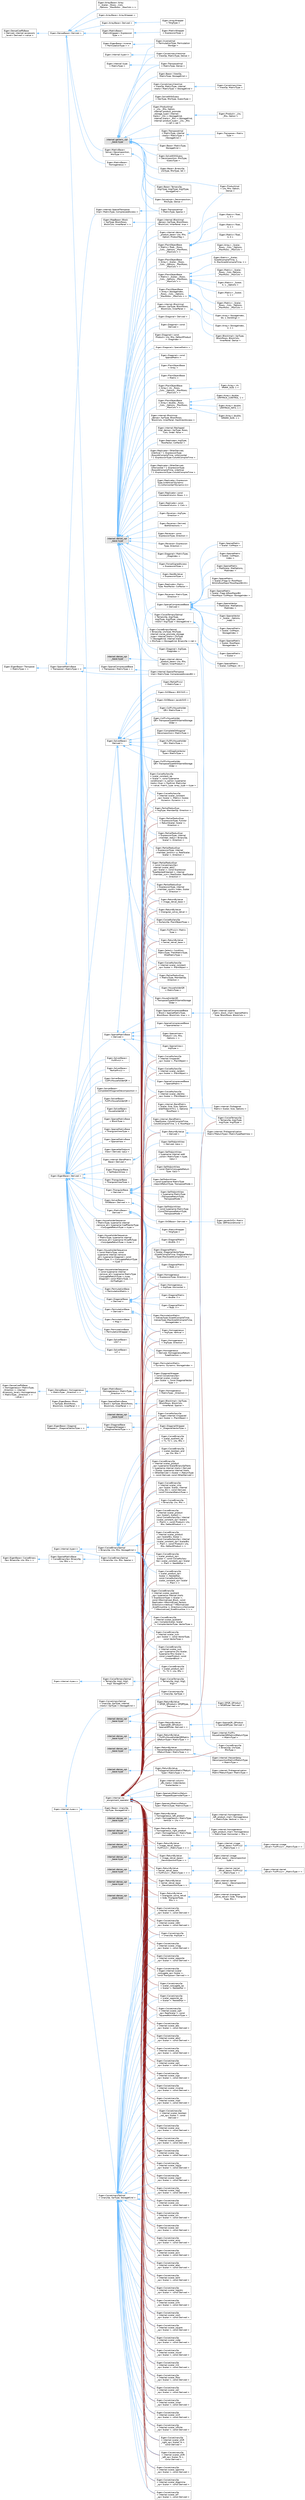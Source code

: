 digraph "Graphical Class Hierarchy"
{
 // LATEX_PDF_SIZE
  bgcolor="transparent";
  edge [fontname=Helvetica,fontsize=10,labelfontname=Helvetica,labelfontsize=10];
  node [fontname=Helvetica,fontsize=10,shape=box,height=0.2,width=0.4];
  rankdir="LR";
  Node0 [id="Node000000",label="Eigen::DenseCoeffsBase\l\< Derived, internal::accessors\l_level\< Derived \>::value \>",height=0.2,width=0.4,color="grey40", fillcolor="white", style="filled",URL="$classEigen_1_1DenseCoeffsBase.html",tooltip=" "];
  Node0 -> Node1 [id="edge48_Node000000_Node000001",dir="back",color="steelblue1",style="solid",tooltip=" "];
  Node1 [id="Node000001",label="Eigen::DenseBase\< Derived \>",height=0.2,width=0.4,color="grey40", fillcolor="white", style="filled",URL="$classEigen_1_1DenseBase.html",tooltip="Base class for all dense matrices, vectors, and arrays."];
  Node1 -> Node2 [id="edge49_Node000001_Node000002",dir="back",color="steelblue1",style="solid",tooltip=" "];
  Node2 [id="Node000002",label="Eigen::ArrayBase\< Array\l\< _Scalar, _Rows, _Cols,\l _Options, _MaxRows, _MaxCols \> \>",height=0.2,width=0.4,color="grey40", fillcolor="white", style="filled",URL="$classEigen_1_1ArrayBase.html",tooltip=" "];
  Node1 -> Node3 [id="edge50_Node000001_Node000003",dir="back",color="steelblue1",style="solid",tooltip=" "];
  Node3 [id="Node000003",label="Eigen::ArrayBase\< ArrayWrapper \>",height=0.2,width=0.4,color="grey40", fillcolor="white", style="filled",URL="$classEigen_1_1ArrayBase.html",tooltip=" "];
  Node1 -> Node4 [id="edge51_Node000001_Node000004",dir="back",color="steelblue1",style="solid",tooltip=" "];
  Node4 [id="Node000004",label="Eigen::MatrixBase\<\l MatrixWrapper\< Expression\lType \> \>",height=0.2,width=0.4,color="grey40", fillcolor="white", style="filled",URL="$classEigen_1_1MatrixBase.html",tooltip=" "];
  Node4 -> Node5 [id="edge52_Node000004_Node000005",dir="back",color="steelblue1",style="solid",tooltip=" "];
  Node5 [id="Node000005",label="Eigen::MatrixWrapper\l\< ExpressionType \>",height=0.2,width=0.4,color="grey40", fillcolor="white", style="filled",URL="$classEigen_1_1MatrixWrapper.html",tooltip="Expression of an array as a mathematical vector or matrix."];
  Node1 -> Node6 [id="edge53_Node000001_Node000006",dir="back",color="steelblue1",style="solid",tooltip=" "];
  Node6 [id="Node000006",label="Eigen::MatrixBase\<\l Solve\< Decomposition,\l RhsType \> \>",height=0.2,width=0.4,color="grey40", fillcolor="white", style="filled",URL="$classEigen_1_1MatrixBase.html",tooltip=" "];
  Node6 -> Node7 [id="edge54_Node000006_Node000007",dir="back",color="steelblue1",style="solid",tooltip=" "];
  Node7 [id="Node000007",label="Eigen::SolveImpl\< Decomposition,\l RhsType, Dense \>",height=0.2,width=0.4,color="grey40", fillcolor="white", style="filled",URL="$classEigen_1_1SolveImpl_3_01Decomposition_00_01RhsType_00_01Dense_01_4.html",tooltip=" "];
  Node1 -> Node324 [id="edge55_Node000001_Node000324",dir="back",color="steelblue1",style="solid",tooltip=" "];
  Node324 [id="Node000324",label="Eigen::MatrixBase\<\l Homogeneous \>",height=0.2,width=0.4,color="grey40", fillcolor="white", style="filled",URL="$classEigen_1_1MatrixBase.html",tooltip=" "];
  Node1 -> Node325 [id="edge56_Node000001_Node000325",dir="back",color="steelblue1",style="solid",tooltip=" "];
  Node325 [id="Node000325",label="Eigen::ArrayBase\< Derived \>",height=0.2,width=0.4,color="grey40", fillcolor="white", style="filled",URL="$classEigen_1_1ArrayBase.html",tooltip="Base class for all 1D and 2D array, and related expressions."];
  Node325 -> Node326 [id="edge57_Node000325_Node000326",dir="back",color="steelblue1",style="solid",tooltip=" "];
  Node326 [id="Node000326",label="Eigen::ArrayWrapper\l\< TArgType \>",height=0.2,width=0.4,color="grey40", fillcolor="white", style="filled",URL="$classEigen_1_1ArrayWrapper.html",tooltip=" "];
  Node1 -> Node243 [id="edge58_Node000001_Node000243",dir="back",color="steelblue1",style="solid",tooltip=" "];
  Node243 [id="Node000243",label="Eigen::MatrixBase\<\l Derived \>",height=0.2,width=0.4,color="grey40", fillcolor="white", style="filled",URL="$classEigen_1_1MatrixBase.html",tooltip="Base class for all dense matrices, vectors, and expressions."];
  Node243 -> Node242 [id="edge59_Node000243_Node000242",dir="back",color="steelblue1",style="solid",tooltip=" "];
  Node242 [id="Node000242",label="Eigen::Homogeneous\l\< Derived, HomogeneousReturn\lTypeDirection \>",height=0.2,width=0.4,color="grey40", fillcolor="white", style="filled",URL="$classEigen_1_1Homogeneous.html",tooltip=" "];
  Node243 -> Node244 [id="edge60_Node000243_Node000244",dir="back",color="steelblue1",style="solid",tooltip=" "];
  Node244 [id="Node000244",label="Eigen::Homogeneous\l\< ExpressionType, Direction \>",height=0.2,width=0.4,color="grey40", fillcolor="white", style="filled",URL="$classEigen_1_1Homogeneous.html",tooltip=" "];
  Node243 -> Node245 [id="edge61_Node000243_Node000245",dir="back",color="steelblue1",style="solid",tooltip=" "];
  Node245 [id="Node000245",label="Eigen::Homogeneous\l\< ArgType, Direction \>",height=0.2,width=0.4,color="grey40", fillcolor="white", style="filled",URL="$classEigen_1_1Homogeneous.html",tooltip=" "];
  Node243 -> Node246 [id="edge62_Node000243_Node000246",dir="back",color="steelblue1",style="solid",tooltip=" "];
  Node246 [id="Node000246",label="Eigen::Homogeneous\l\< ArgType, Vertical \>",height=0.2,width=0.4,color="grey40", fillcolor="white", style="filled",URL="$classEigen_1_1Homogeneous.html",tooltip=" "];
  Node243 -> Node247 [id="edge63_Node000243_Node000247",dir="back",color="steelblue1",style="solid",tooltip=" "];
  Node247 [id="Node000247",label="Eigen::Homogeneous\l\< ArgType, Horizontal \>",height=0.2,width=0.4,color="grey40", fillcolor="white", style="filled",URL="$classEigen_1_1Homogeneous.html",tooltip=" "];
  Node243 -> Node248 [id="edge64_Node000243_Node000248",dir="back",color="steelblue1",style="solid",tooltip=" "];
  Node248 [id="Node000248",label="Eigen::MatrixWrapper\l\< TArgType \>",height=0.2,width=0.4,color="grey40", fillcolor="white", style="filled",URL="$classEigen_1_1MatrixWrapper.html",tooltip=" "];
  Node297 [id="Node000297",label="Eigen::DenseCoeffsBase\l\< Homogeneous\< MatrixType,\l _Direction \>, internal::\laccessors_level\< Homogeneous\l\< MatrixType, _Direction \> \>\l::value \>",height=0.2,width=0.4,color="grey40", fillcolor="white", style="filled",URL="$classEigen_1_1DenseCoeffsBase.html",tooltip=" "];
  Node297 -> Node296 [id="edge65_Node000297_Node000296",dir="back",color="steelblue1",style="solid",tooltip=" "];
  Node296 [id="Node000296",label="Eigen::DenseBase\< Homogeneous\l\< MatrixType, _Direction \> \>",height=0.2,width=0.4,color="grey40", fillcolor="white", style="filled",URL="$classEigen_1_1DenseBase.html",tooltip=" "];
  Node296 -> Node295 [id="edge66_Node000296_Node000295",dir="back",color="steelblue1",style="solid",tooltip=" "];
  Node295 [id="Node000295",label="Eigen::MatrixBase\<\l Homogeneous\< MatrixType,\l _Direction \> \>",height=0.2,width=0.4,color="grey40", fillcolor="white", style="filled",URL="$classEigen_1_1MatrixBase.html",tooltip=" "];
  Node295 -> Node294 [id="edge67_Node000295_Node000294",dir="back",color="steelblue1",style="solid",tooltip=" "];
  Node294 [id="Node000294",label="Eigen::Homogeneous\l\< MatrixType, _Direction \>",height=0.2,width=0.4,color="grey40", fillcolor="white", style="filled",URL="$classEigen_1_1Homogeneous.html",tooltip="Expression of one (or a set of) homogeneous vector(s)"];
  Node171 [id="Node000171",label="Eigen::EigenBase\< Derived \>",height=0.2,width=0.4,color="grey40", fillcolor="white", style="filled",URL="$structEigen_1_1EigenBase.html",tooltip=" "];
  Node171 -> Node172 [id="edge68_Node000171_Node000172",dir="back",color="steelblue1",style="solid",tooltip=" "];
  Node172 [id="Node000172",label="Eigen::HouseholderSequence\l\< MatrixType, typename internal\l::remove_all\< typename CoeffVectorType\l::ConjugateReturnType \>::type \>",height=0.2,width=0.4,color="grey40", fillcolor="white", style="filled",URL="$classEigen_1_1HouseholderSequence.html",tooltip=" "];
  Node171 -> Node173 [id="edge69_Node000171_Node000173",dir="back",color="steelblue1",style="solid",tooltip=" "];
  Node173 [id="Node000173",label="Eigen::HouseholderSequence\l\< MatrixType, typename internal\l::remove_all\< typename HCoeffsType\l::ConjugateReturnType \>::type \>",height=0.2,width=0.4,color="grey40", fillcolor="white", style="filled",URL="$classEigen_1_1HouseholderSequence.html",tooltip=" "];
  Node171 -> Node174 [id="edge70_Node000171_Node000174",dir="back",color="steelblue1",style="solid",tooltip=" "];
  Node174 [id="Node000174",label="Eigen::HouseholderSequence\l\< const MatrixType, const\l typename internal::remove\l_all\< typename Diagonal\< const\l MatrixType, 0 \>::ConjugateReturnType\l \>::type \>",height=0.2,width=0.4,color="grey40", fillcolor="white", style="filled",URL="$classEigen_1_1HouseholderSequence.html",tooltip=" "];
  Node171 -> Node175 [id="edge71_Node000171_Node000175",dir="back",color="steelblue1",style="solid",tooltip=" "];
  Node175 [id="Node000175",label="Eigen::HouseholderSequence\l\< const typename internal\l::remove_all\< typename MatrixType\l::ConjugateReturnType \>::type,\l Diagonal\< const MatrixType, 1 \>\l, OnTheRight \>",height=0.2,width=0.4,color="grey40", fillcolor="white", style="filled",URL="$classEigen_1_1HouseholderSequence.html",tooltip=" "];
  Node171 -> Node176 [id="edge72_Node000171_Node000176",dir="back",color="steelblue1",style="solid",tooltip=" "];
  Node176 [id="Node000176",label="Eigen::PermutationBase\l\< PermutationMatrix \>",height=0.2,width=0.4,color="grey40", fillcolor="white", style="filled",URL="$classEigen_1_1PermutationBase.html",tooltip=" "];
  Node171 -> Node177 [id="edge73_Node000171_Node000177",dir="back",color="steelblue1",style="solid",tooltip=" "];
  Node177 [id="Node000177",label="Eigen::PermutationBase\l\< Map \>",height=0.2,width=0.4,color="grey40", fillcolor="white", style="filled",URL="$classEigen_1_1PermutationBase.html",tooltip=" "];
  Node171 -> Node178 [id="edge74_Node000171_Node000178",dir="back",color="steelblue1",style="solid",tooltip=" "];
  Node178 [id="Node000178",label="Eigen::PermutationBase\l\< PermutationWrapper \>",height=0.2,width=0.4,color="grey40", fillcolor="white", style="filled",URL="$classEigen_1_1PermutationBase.html",tooltip=" "];
  Node171 -> Node179 [id="edge75_Node000171_Node000179",dir="back",color="steelblue1",style="solid",tooltip=" "];
  Node179 [id="Node000179",label="Eigen::SolverBase\<\l LDLT \>",height=0.2,width=0.4,color="grey40", fillcolor="white", style="filled",URL="$classEigen_1_1SolverBase.html",tooltip=" "];
  Node171 -> Node180 [id="edge76_Node000171_Node000180",dir="back",color="steelblue1",style="solid",tooltip=" "];
  Node180 [id="Node000180",label="Eigen::SolverBase\<\l LLT \>",height=0.2,width=0.4,color="grey40", fillcolor="white", style="filled",URL="$classEigen_1_1SolverBase.html",tooltip=" "];
  Node171 -> Node181 [id="edge77_Node000171_Node000181",dir="back",color="steelblue1",style="solid",tooltip=" "];
  Node181 [id="Node000181",label="Eigen::SolverBase\<\l FullPivLU \>",height=0.2,width=0.4,color="grey40", fillcolor="white", style="filled",URL="$classEigen_1_1SolverBase.html",tooltip=" "];
  Node171 -> Node182 [id="edge78_Node000171_Node000182",dir="back",color="steelblue1",style="solid",tooltip=" "];
  Node182 [id="Node000182",label="Eigen::SolverBase\<\l PartialPivLU \>",height=0.2,width=0.4,color="grey40", fillcolor="white", style="filled",URL="$classEigen_1_1SolverBase.html",tooltip=" "];
  Node171 -> Node183 [id="edge79_Node000171_Node000183",dir="back",color="steelblue1",style="solid",tooltip=" "];
  Node183 [id="Node000183",label="Eigen::SolverBase\<\l ColPivHouseholderQR \>",height=0.2,width=0.4,color="grey40", fillcolor="white", style="filled",URL="$classEigen_1_1SolverBase.html",tooltip=" "];
  Node171 -> Node184 [id="edge80_Node000171_Node000184",dir="back",color="steelblue1",style="solid",tooltip=" "];
  Node184 [id="Node000184",label="Eigen::SolverBase\<\l CompleteOrthogonalDecomposition \>",height=0.2,width=0.4,color="grey40", fillcolor="white", style="filled",URL="$classEigen_1_1SolverBase.html",tooltip=" "];
  Node171 -> Node185 [id="edge81_Node000171_Node000185",dir="back",color="steelblue1",style="solid",tooltip=" "];
  Node185 [id="Node000185",label="Eigen::SolverBase\<\l FullPivHouseholderQR \>",height=0.2,width=0.4,color="grey40", fillcolor="white", style="filled",URL="$classEigen_1_1SolverBase.html",tooltip=" "];
  Node171 -> Node186 [id="edge82_Node000171_Node000186",dir="back",color="steelblue1",style="solid",tooltip=" "];
  Node186 [id="Node000186",label="Eigen::SolverBase\<\l HouseholderQR \>",height=0.2,width=0.4,color="grey40", fillcolor="white", style="filled",URL="$classEigen_1_1SolverBase.html",tooltip=" "];
  Node171 -> Node187 [id="edge83_Node000171_Node000187",dir="back",color="steelblue1",style="solid",tooltip=" "];
  Node187 [id="Node000187",label="Eigen::SolverBase\<\l SVDBase\< Derived \> \>",height=0.2,width=0.4,color="grey40", fillcolor="white", style="filled",URL="$classEigen_1_1SolverBase.html",tooltip=" "];
  Node187 -> Node188 [id="edge84_Node000187_Node000188",dir="back",color="steelblue1",style="solid",tooltip=" "];
  Node188 [id="Node000188",label="Eigen::SVDBase\< Derived \>",height=0.2,width=0.4,color="grey40", fillcolor="white", style="filled",URL="$classEigen_1_1SVDBase.html",tooltip="Base class of SVD algorithms."];
  Node188 -> Node189 [id="edge85_Node000188_Node000189",dir="back",color="steelblue1",style="solid",tooltip=" "];
  Node189 [id="Node000189",label="Eigen::JacobiSVD\< Matrix\lType, QRPreconditioner \>",height=0.2,width=0.4,color="grey40", fillcolor="white", style="filled",URL="$classEigen_1_1JacobiSVD.html",tooltip=" "];
  Node171 -> Node190 [id="edge86_Node000171_Node000190",dir="back",color="steelblue1",style="solid",tooltip=" "];
  Node190 [id="Node000190",label="Eigen::SparseMatrixBase\l\< BlockType \>",height=0.2,width=0.4,color="grey40", fillcolor="white", style="filled",URL="$classEigen_1_1SparseMatrixBase.html",tooltip=" "];
  Node171 -> Node191 [id="edge87_Node000171_Node000191",dir="back",color="steelblue1",style="solid",tooltip=" "];
  Node191 [id="Node000191",label="Eigen::SparseMatrixBase\l\< TriangularViewType \>",height=0.2,width=0.4,color="grey40", fillcolor="white", style="filled",URL="$classEigen_1_1SparseMatrixBase.html",tooltip=" "];
  Node171 -> Node192 [id="edge88_Node000171_Node000192",dir="back",color="steelblue1",style="solid",tooltip=" "];
  Node192 [id="Node000192",label="Eigen::SparseMatrixBase\l\< SparseView \>",height=0.2,width=0.4,color="grey40", fillcolor="white", style="filled",URL="$classEigen_1_1SparseMatrixBase.html",tooltip=" "];
  Node171 -> Node193 [id="edge89_Node000171_Node000193",dir="back",color="steelblue1",style="solid",tooltip=" "];
  Node193 [id="Node000193",label="Eigen::SparseSelfAdjoint\lView\< Derived, UpLo \>",height=0.2,width=0.4,color="grey40", fillcolor="white", style="filled",URL="$classEigen_1_1SparseSelfAdjointView.html",tooltip=" "];
  Node171 -> Node194 [id="edge90_Node000171_Node000194",dir="back",color="steelblue1",style="solid",tooltip=" "];
  Node194 [id="Node000194",label="Eigen::TriangularBase\l\< SelfAdjointView \>",height=0.2,width=0.4,color="grey40", fillcolor="white", style="filled",URL="$classEigen_1_1TriangularBase.html",tooltip=" "];
  Node171 -> Node195 [id="edge91_Node000171_Node000195",dir="back",color="steelblue1",style="solid",tooltip=" "];
  Node195 [id="Node000195",label="Eigen::TriangularBase\l\< TriangularViewType \>",height=0.2,width=0.4,color="grey40", fillcolor="white", style="filled",URL="$classEigen_1_1TriangularBase.html",tooltip=" "];
  Node171 -> Node165 [id="edge92_Node000171_Node000165",dir="back",color="steelblue1",style="solid",tooltip=" "];
  Node165 [id="Node000165",label="Eigen::DiagonalBase\l\< Derived \>",height=0.2,width=0.4,color="grey40", fillcolor="white", style="filled",URL="$classEigen_1_1DiagonalBase.html",tooltip=" "];
  Node165 -> Node166 [id="edge93_Node000165_Node000166",dir="back",color="steelblue1",style="solid",tooltip=" "];
  Node166 [id="Node000166",label="Eigen::DiagonalMatrix\l\< Scalar, DiagonalVectorType\l::SizeAtCompileTime, DiagonalVector\lType::MaxSizeAtCompileTime \>",height=0.2,width=0.4,color="grey40", fillcolor="white", style="filled",URL="$classEigen_1_1DiagonalMatrix.html",tooltip=" "];
  Node165 -> Node167 [id="edge94_Node000165_Node000167",dir="back",color="steelblue1",style="solid",tooltip=" "];
  Node167 [id="Node000167",label="Eigen::DiagonalMatrix\l\< float, 2 \>",height=0.2,width=0.4,color="grey40", fillcolor="white", style="filled",URL="$classEigen_1_1DiagonalMatrix.html",tooltip=" "];
  Node165 -> Node168 [id="edge95_Node000165_Node000168",dir="back",color="steelblue1",style="solid",tooltip=" "];
  Node168 [id="Node000168",label="Eigen::DiagonalMatrix\l\< double, 2 \>",height=0.2,width=0.4,color="grey40", fillcolor="white", style="filled",URL="$classEigen_1_1DiagonalMatrix.html",tooltip=" "];
  Node165 -> Node169 [id="edge96_Node000165_Node000169",dir="back",color="steelblue1",style="solid",tooltip=" "];
  Node169 [id="Node000169",label="Eigen::DiagonalMatrix\l\< float, 3 \>",height=0.2,width=0.4,color="grey40", fillcolor="white", style="filled",URL="$classEigen_1_1DiagonalMatrix.html",tooltip=" "];
  Node165 -> Node170 [id="edge97_Node000165_Node000170",dir="back",color="steelblue1",style="solid",tooltip=" "];
  Node170 [id="Node000170",label="Eigen::DiagonalMatrix\l\< double, 3 \>",height=0.2,width=0.4,color="grey40", fillcolor="white", style="filled",URL="$classEigen_1_1DiagonalMatrix.html",tooltip=" "];
  Node165 -> Node164 [id="edge98_Node000165_Node000164",dir="back",color="steelblue1",style="solid",tooltip=" "];
  Node164 [id="Node000164",label="Eigen::DiagonalWrapper\l\< const CwiseUnaryOp\<\l internal::scalar_inverse\l_op\< Scalar \>, const DiagonalVector\lType \> \>",height=0.2,width=0.4,color="grey40", fillcolor="white", style="filled",URL="$classEigen_1_1DiagonalWrapper.html",tooltip=" "];
  Node171 -> Node196 [id="edge99_Node000171_Node000196",dir="back",color="steelblue1",style="solid",tooltip=" "];
  Node196 [id="Node000196",label="Eigen::PermutationBase\l\< Derived \>",height=0.2,width=0.4,color="grey40", fillcolor="white", style="filled",URL="$classEigen_1_1PermutationBase.html",tooltip="Base class for permutations."];
  Node196 -> Node197 [id="edge100_Node000196_Node000197",dir="back",color="steelblue1",style="solid",tooltip=" "];
  Node197 [id="Node000197",label="Eigen::PermutationMatrix\l\< IndicesType::SizeAtCompileTime,\l IndicesType::MaxSizeAtCompileTime,\l StorageIndex \>",height=0.2,width=0.4,color="grey40", fillcolor="white", style="filled",URL="$classEigen_1_1PermutationMatrix.html",tooltip=" "];
  Node196 -> Node198 [id="edge101_Node000196_Node000198",dir="back",color="steelblue1",style="solid",tooltip=" "];
  Node198 [id="Node000198",label="Eigen::PermutationMatrix\l\< Dynamic, Dynamic, StorageIndex \>",height=0.2,width=0.4,color="grey40", fillcolor="white", style="filled",URL="$classEigen_1_1PermutationMatrix.html",tooltip=" "];
  Node171 -> Node199 [id="edge102_Node000171_Node000199",dir="back",color="steelblue1",style="solid",tooltip=" "];
  Node199 [id="Node000199",label="Eigen::SolverBase\<\l Derived \>",height=0.2,width=0.4,color="grey40", fillcolor="white", style="filled",URL="$classEigen_1_1SolverBase.html",tooltip="A base class for matrix decomposition and solvers."];
  Node199 -> Node200 [id="edge103_Node000199_Node000200",dir="back",color="steelblue1",style="solid",tooltip=" "];
  Node200 [id="Node000200",label="Eigen::ColPivHouseholder\lQR\< MatrixType \>",height=0.2,width=0.4,color="grey40", fillcolor="white", style="filled",URL="$classEigen_1_1ColPivHouseholderQR.html",tooltip=" "];
  Node199 -> Node201 [id="edge104_Node000199_Node000201",dir="back",color="steelblue1",style="solid",tooltip=" "];
  Node201 [id="Node000201",label="Eigen::ColPivHouseholder\lQR\< TransposeTypeWithSameStorage\lOrder \>",height=0.2,width=0.4,color="grey40", fillcolor="white", style="filled",URL="$classEigen_1_1ColPivHouseholderQR.html",tooltip=" "];
  Node199 -> Node202 [id="edge105_Node000199_Node000202",dir="back",color="steelblue1",style="solid",tooltip=" "];
  Node202 [id="Node000202",label="Eigen::CompleteOrthogonal\lDecomposition\< MatrixType \>",height=0.2,width=0.4,color="grey40", fillcolor="white", style="filled",URL="$classEigen_1_1CompleteOrthogonalDecomposition.html",tooltip=" "];
  Node199 -> Node203 [id="edge106_Node000199_Node000203",dir="back",color="steelblue1",style="solid",tooltip=" "];
  Node203 [id="Node000203",label="Eigen::FullPivHouseholder\lQR\< MatrixType \>",height=0.2,width=0.4,color="grey40", fillcolor="white", style="filled",URL="$classEigen_1_1FullPivHouseholderQR.html",tooltip=" "];
  Node199 -> Node204 [id="edge107_Node000199_Node000204",dir="back",color="steelblue1",style="solid",tooltip=" "];
  Node204 [id="Node000204",label="Eigen::IntDiagSizeVector\lType\< MatrixType \>",height=0.2,width=0.4,color="grey40", fillcolor="white", style="filled",URL="$classEigen_1_1FullPivHouseholderQR.html",tooltip=" "];
  Node199 -> Node205 [id="edge108_Node000199_Node000205",dir="back",color="steelblue1",style="solid",tooltip=" "];
  Node205 [id="Node000205",label="Eigen::FullPivHouseholder\lQR\< TransposeTypeWithSameStorage\lOrder \>",height=0.2,width=0.4,color="grey40", fillcolor="white", style="filled",URL="$classEigen_1_1FullPivHouseholderQR.html",tooltip=" "];
  Node199 -> Node206 [id="edge109_Node000199_Node000206",dir="back",color="steelblue1",style="solid",tooltip=" "];
  Node206 [id="Node000206",label="Eigen::FullPivLU\< Matrix\lType \>",height=0.2,width=0.4,color="grey40", fillcolor="white", style="filled",URL="$classEigen_1_1FullPivLU.html",tooltip=" "];
  Node199 -> Node207 [id="edge110_Node000199_Node000207",dir="back",color="steelblue1",style="solid",tooltip=" "];
  Node207 [id="Node000207",label="Eigen::HouseholderQR\l\< MatrixType \>",height=0.2,width=0.4,color="grey40", fillcolor="white", style="filled",URL="$classEigen_1_1HouseholderQR.html",tooltip=" "];
  Node199 -> Node208 [id="edge111_Node000199_Node000208",dir="back",color="steelblue1",style="solid",tooltip=" "];
  Node208 [id="Node000208",label="Eigen::HouseholderQR\l\< TransposeTypeWithSameStorage\lOrder \>",height=0.2,width=0.4,color="grey40", fillcolor="white", style="filled",URL="$classEigen_1_1HouseholderQR.html",tooltip=" "];
  Node199 -> Node209 [id="edge112_Node000199_Node000209",dir="back",color="steelblue1",style="solid",tooltip=" "];
  Node209 [id="Node000209",label="Eigen::PartialPivLU\l\< MatrixType \>",height=0.2,width=0.4,color="grey40", fillcolor="white", style="filled",URL="$classEigen_1_1PartialPivLU.html",tooltip=" "];
  Node199 -> Node210 [id="edge113_Node000199_Node000210",dir="back",color="steelblue1",style="solid",tooltip=" "];
  Node210 [id="Node000210",label="Eigen::SVDBase\< BDCSVD \>",height=0.2,width=0.4,color="grey40", fillcolor="white", style="filled",URL="$classEigen_1_1SVDBase.html",tooltip=" "];
  Node199 -> Node211 [id="edge114_Node000199_Node000211",dir="back",color="steelblue1",style="solid",tooltip=" "];
  Node211 [id="Node000211",label="Eigen::SVDBase\< JacobiSVD \>",height=0.2,width=0.4,color="grey40", fillcolor="white", style="filled",URL="$classEigen_1_1SVDBase.html",tooltip=" "];
  Node171 -> Node212 [id="edge115_Node000171_Node000212",dir="back",color="steelblue1",style="solid",tooltip=" "];
  Node212 [id="Node000212",label="Eigen::SparseMatrixBase\l\< Derived \>",height=0.2,width=0.4,color="grey40", fillcolor="white", style="filled",URL="$classEigen_1_1SparseMatrixBase.html",tooltip="Base class of any sparse matrices or sparse expressions."];
  Node212 -> Node213 [id="edge116_Node000212_Node000213",dir="back",color="steelblue1",style="solid",tooltip=" "];
  Node213 [id="Node000213",label="Eigen::SparseCompressedBase\l\< Block\< SparseMatrixType,\l BlockRows, BlockCols, true \> \>",height=0.2,width=0.4,color="grey40", fillcolor="white", style="filled",URL="$classEigen_1_1SparseCompressedBase.html",tooltip=" "];
  Node213 -> Node214 [id="edge117_Node000213_Node000214",dir="back",color="steelblue1",style="solid",tooltip=" "];
  Node214 [id="Node000214",label="Eigen::internal::sparse\l_matrix_block_impl\< SparseMatrix\lType, BlockRows, BlockCols \>",height=0.2,width=0.4,color="grey40", fillcolor="white", style="filled",URL="$classEigen_1_1internal_1_1sparse__matrix__block__impl.html",tooltip=" "];
  Node212 -> Node215 [id="edge118_Node000212_Node000215",dir="back",color="steelblue1",style="solid",tooltip=" "];
  Node215 [id="Node000215",label="Eigen::SparseCompressedBase\l\< SparseMatrix \>",height=0.2,width=0.4,color="grey40", fillcolor="white", style="filled",URL="$classEigen_1_1SparseCompressedBase.html",tooltip=" "];
  Node212 -> Node216 [id="edge119_Node000212_Node000216",dir="back",color="steelblue1",style="solid",tooltip=" "];
  Node216 [id="Node000216",label="Eigen::SparseCompressedBase\l\< SparseVector \>",height=0.2,width=0.4,color="grey40", fillcolor="white", style="filled",URL="$classEigen_1_1SparseCompressedBase.html",tooltip=" "];
  Node212 -> Node217 [id="edge120_Node000212_Node000217",dir="back",color="steelblue1",style="solid",tooltip=" "];
  Node217 [id="Node000217",label="Eigen::SparseView\<\l Product\< Lhs, Rhs,\l Options \> \>",height=0.2,width=0.4,color="grey40", fillcolor="white", style="filled",URL="$classEigen_1_1SparseView.html",tooltip=" "];
  Node212 -> Node218 [id="edge121_Node000212_Node000218",dir="back",color="steelblue1",style="solid",tooltip=" "];
  Node218 [id="Node000218",label="Eigen::SparseView\<\l ArgType \>",height=0.2,width=0.4,color="grey40", fillcolor="white", style="filled",URL="$classEigen_1_1SparseView.html",tooltip=" "];
  Node212 -> Node219 [id="edge122_Node000212_Node000219",dir="back",color="steelblue1",style="solid",tooltip=" "];
  Node219 [id="Node000219",label="Eigen::SparseCompressedBase\l\< Derived \>",height=0.2,width=0.4,color="grey40", fillcolor="white", style="filled",URL="$classEigen_1_1SparseCompressedBase.html",tooltip="Common base class for sparse [compressed]-{row|column}-storage format."];
  Node219 -> Node220 [id="edge123_Node000219_Node000220",dir="back",color="steelblue1",style="solid",tooltip=" "];
  Node220 [id="Node000220",label="Eigen::SparseMatrix\l\< Scalar, ColMajor,\l StorageIndex \>",height=0.2,width=0.4,color="grey40", fillcolor="white", style="filled",URL="$classEigen_1_1SparseMatrix.html",tooltip=" "];
  Node219 -> Node221 [id="edge124_Node000219_Node000221",dir="back",color="steelblue1",style="solid",tooltip=" "];
  Node221 [id="Node000221",label="Eigen::SparseMatrix\l\< Scalar, RowMajor,\l StorageIndex \>",height=0.2,width=0.4,color="grey40", fillcolor="white", style="filled",URL="$classEigen_1_1SparseMatrix.html",tooltip=" "];
  Node219 -> Node222 [id="edge125_Node000219_Node000222",dir="back",color="steelblue1",style="solid",tooltip=" "];
  Node222 [id="Node000222",label="Eigen::SparseMatrix\l\< Scalar \>",height=0.2,width=0.4,color="grey40", fillcolor="white", style="filled",URL="$classEigen_1_1SparseMatrix.html",tooltip=" "];
  Node219 -> Node223 [id="edge126_Node000219_Node000223",dir="back",color="steelblue1",style="solid",tooltip=" "];
  Node223 [id="Node000223",label="Eigen::SparseMatrix\l\< Scalar, ColMajor, int \>",height=0.2,width=0.4,color="grey40", fillcolor="white", style="filled",URL="$classEigen_1_1SparseMatrix.html",tooltip=" "];
  Node219 -> Node224 [id="edge127_Node000219_Node000224",dir="back",color="steelblue1",style="solid",tooltip=" "];
  Node224 [id="Node000224",label="Eigen::SparseMatrix\l\< Scalar, ColMajor \>",height=0.2,width=0.4,color="grey40", fillcolor="white", style="filled",URL="$classEigen_1_1SparseMatrix.html",tooltip=" "];
  Node219 -> Node225 [id="edge128_Node000219_Node000225",dir="back",color="steelblue1",style="solid",tooltip=" "];
  Node225 [id="Node000225",label="Eigen::SparseMatrix\l\< Scalar, ColMajor,\l Index \>",height=0.2,width=0.4,color="grey40", fillcolor="white", style="filled",URL="$classEigen_1_1SparseMatrix.html",tooltip=" "];
  Node219 -> Node226 [id="edge129_Node000219_Node000226",dir="back",color="steelblue1",style="solid",tooltip=" "];
  Node226 [id="Node000226",label="Eigen::SparseMatrix\l\< MatScalar, MatOptions,\l MatIndex \>",height=0.2,width=0.4,color="grey40", fillcolor="white", style="filled",URL="$classEigen_1_1SparseMatrix.html",tooltip=" "];
  Node219 -> Node227 [id="edge130_Node000219_Node000227",dir="back",color="steelblue1",style="solid",tooltip=" "];
  Node227 [id="Node000227",label="Eigen::SparseMatrix\l\< Scalar,(Flags &~RowMajor\lBit)\|(IsRowMajor?RowMajorBit:0)\>",height=0.2,width=0.4,color="grey40", fillcolor="white", style="filled",URL="$classEigen_1_1SparseMatrix.html",tooltip=" "];
  Node219 -> Node228 [id="edge131_Node000219_Node000228",dir="back",color="steelblue1",style="solid",tooltip=" "];
  Node228 [id="Node000228",label="Eigen::SparseMatrix\l\< Scalar, Flags &RowMajorBit\l ? RowMajor :ColMajor, StorageIndex \>",height=0.2,width=0.4,color="grey40", fillcolor="white", style="filled",URL="$classEigen_1_1SparseMatrix.html",tooltip=" "];
  Node219 -> Node229 [id="edge132_Node000219_Node000229",dir="back",color="steelblue1",style="solid",tooltip=" "];
  Node229 [id="Node000229",label="Eigen::SparseVector\l\< MatScalar, MatOptions,\l MatIndex \>",height=0.2,width=0.4,color="grey40", fillcolor="white", style="filled",URL="$classEigen_1_1SparseVector.html",tooltip=" "];
  Node219 -> Node230 [id="edge133_Node000219_Node000230",dir="back",color="steelblue1",style="solid",tooltip=" "];
  Node230 [id="Node000230",label="Eigen::SparseVector\l\< _Scalar, _Options,\l _Index \>",height=0.2,width=0.4,color="grey40", fillcolor="white", style="filled",URL="$classEigen_1_1SparseVector.html",tooltip=" "];
  Node171 -> Node231 [id="edge134_Node000171_Node000231",dir="back",color="steelblue1",style="solid",tooltip=" "];
  Node231 [id="Node000231",label="Eigen::TriangularBase\l\< Derived \>",height=0.2,width=0.4,color="grey40", fillcolor="white", style="filled",URL="$classEigen_1_1TriangularBase.html",tooltip="Base class for triangular part in a matrix."];
  Node231 -> Node232 [id="edge135_Node000231_Node000232",dir="back",color="steelblue1",style="solid",tooltip=" "];
  Node232 [id="Node000232",label="Eigen::SelfAdjointView\l\< Derived, UpLo \>",height=0.2,width=0.4,color="grey40", fillcolor="white", style="filled",URL="$classEigen_1_1SelfAdjointView.html",tooltip=" "];
  Node231 -> Node233 [id="edge136_Node000231_Node000233",dir="back",color="steelblue1",style="solid",tooltip=" "];
  Node233 [id="Node000233",label="Eigen::SelfAdjointView\l\< typename internal::add\l_const\< MatrixType \>::type,\l UpLo \>",height=0.2,width=0.4,color="grey40", fillcolor="white", style="filled",URL="$classEigen_1_1SelfAdjointView.html",tooltip=" "];
  Node231 -> Node234 [id="edge137_Node000231_Node000234",dir="back",color="steelblue1",style="solid",tooltip=" "];
  Node234 [id="Node000234",label="Eigen::SelfAdjointView\l\< const MatrixConjugateReturn\lType, UpLo \>",height=0.2,width=0.4,color="grey40", fillcolor="white", style="filled",URL="$classEigen_1_1SelfAdjointView.html",tooltip=" "];
  Node231 -> Node235 [id="edge138_Node000231_Node000235",dir="back",color="steelblue1",style="solid",tooltip=" "];
  Node235 [id="Node000235",label="Eigen::SelfAdjointView\l\< const typename MatrixType\l::AdjointReturnType, TransposeMode \>",height=0.2,width=0.4,color="grey40", fillcolor="white", style="filled",URL="$classEigen_1_1SelfAdjointView.html",tooltip=" "];
  Node231 -> Node236 [id="edge139_Node000231_Node000236",dir="back",color="steelblue1",style="solid",tooltip=" "];
  Node236 [id="Node000236",label="Eigen::SelfAdjointView\l\< typename MatrixType\l::TransposeReturnType,\l TransposeMode \>",height=0.2,width=0.4,color="grey40", fillcolor="white", style="filled",URL="$classEigen_1_1SelfAdjointView.html",tooltip=" "];
  Node231 -> Node237 [id="edge140_Node000231_Node000237",dir="back",color="steelblue1",style="solid",tooltip=" "];
  Node237 [id="Node000237",label="Eigen::SelfAdjointView\l\< const typename MatrixType\l::ConstTransposeReturnType,\l TransposeMode \>",height=0.2,width=0.4,color="grey40", fillcolor="white", style="filled",URL="$classEigen_1_1SelfAdjointView.html",tooltip=" "];
  Node171 -> Node238 [id="edge141_Node000171_Node000238",dir="back",color="steelblue1",style="solid",tooltip=" "];
  Node238 [id="Node000238",label="Eigen::internal::BandMatrix\lBase\< Derived \>",height=0.2,width=0.4,color="grey40", fillcolor="white", style="filled",URL="$classEigen_1_1internal_1_1BandMatrixBase.html",tooltip=" "];
  Node238 -> Node239 [id="edge142_Node000238_Node000239",dir="back",color="steelblue1",style="solid",tooltip=" "];
  Node239 [id="Node000239",label="Eigen::internal::BandMatrix\l\< Scalar, Size, Size, Options\l &SelfAdjoint?0:1, 1, Options\|\lRowMajor \>",height=0.2,width=0.4,color="grey40", fillcolor="white", style="filled",URL="$classEigen_1_1internal_1_1BandMatrix.html",tooltip=" "];
  Node239 -> Node240 [id="edge143_Node000239_Node000240",dir="back",color="steelblue1",style="solid",tooltip=" "];
  Node240 [id="Node000240",label="Eigen::internal::Tridiagonal\lMatrix\< Scalar, Size, Options \>",height=0.2,width=0.4,color="grey40", fillcolor="white", style="filled",URL="$classEigen_1_1internal_1_1TridiagonalMatrix.html",tooltip="Represents a tridiagonal matrix with a compact banded storage."];
  Node238 -> Node241 [id="edge144_Node000238_Node000241",dir="back",color="steelblue1",style="solid",tooltip=" "];
  Node241 [id="Node000241",label="Eigen::internal::BandMatrix\l\< RealScalar, ColsAtCompileTime,\l ColsAtCompileTime, 1, 0, RowMajor \>",height=0.2,width=0.4,color="grey40", fillcolor="white", style="filled",URL="$classEigen_1_1internal_1_1BandMatrix.html",tooltip=" "];
  Node288 [id="Node000288",label="Eigen::EigenBase\< Block\l\< XprType, BlockRows,\l BlockCols, InnerPanel \> \>",height=0.2,width=0.4,color="grey40", fillcolor="white", style="filled",URL="$structEigen_1_1EigenBase.html",tooltip=" "];
  Node288 -> Node287 [id="edge145_Node000288_Node000287",dir="back",color="steelblue1",style="solid",tooltip=" "];
  Node287 [id="Node000287",label="Eigen::SparseMatrixBase\l\< Block\< XprType, BlockRows,\l BlockCols, InnerPanel \> \>",height=0.2,width=0.4,color="grey40", fillcolor="white", style="filled",URL="$classEigen_1_1SparseMatrixBase.html",tooltip=" "];
  Node287 -> Node286 [id="edge146_Node000287_Node000286",dir="back",color="steelblue1",style="solid",tooltip=" "];
  Node286 [id="Node000286",label="Eigen::BlockImpl\< XprType,\l BlockRows, BlockCols,\l InnerPanel, Sparse \>",height=0.2,width=0.4,color="grey40", fillcolor="white", style="filled",URL="$classEigen_1_1BlockImpl_3_01XprType_00_01BlockRows_00_01BlockCols_00_01InnerPanel_00_01Sparse_01_4.html",tooltip=" "];
  Node31 [id="Node000031",label="Eigen::EigenBase\< CwiseBinary\lOp\< BinaryOp, Lhs, Rhs \> \>",height=0.2,width=0.4,color="grey40", fillcolor="white", style="filled",URL="$structEigen_1_1EigenBase.html",tooltip=" "];
  Node31 -> Node30 [id="edge147_Node000031_Node000030",dir="back",color="steelblue1",style="solid",tooltip=" "];
  Node30 [id="Node000030",label="Eigen::SparseMatrixBase\l\< CwiseBinaryOp\< BinaryOp,\l Lhs, Rhs \> \>",height=0.2,width=0.4,color="grey40", fillcolor="white", style="filled",URL="$classEigen_1_1SparseMatrixBase.html",tooltip=" "];
  Node30 -> Node29 [id="edge148_Node000030_Node000029",dir="back",color="steelblue1",style="solid",tooltip=" "];
  Node29 [id="Node000029",label="Eigen::CwiseBinaryOpImpl\l\< BinaryOp, Lhs, Rhs, Sparse \>",height=0.2,width=0.4,color="grey40", fillcolor="white", style="filled",URL="$classEigen_1_1CwiseBinaryOpImpl_3_01BinaryOp_00_01Lhs_00_01Rhs_00_01Sparse_01_4.html",tooltip=" "];
  Node293 [id="Node000293",label="Eigen::EigenBase\< Diagonal\lWrapper\< _DiagonalVectorType \> \>",height=0.2,width=0.4,color="grey40", fillcolor="white", style="filled",URL="$structEigen_1_1EigenBase.html",tooltip=" "];
  Node293 -> Node292 [id="edge149_Node000293_Node000292",dir="back",color="steelblue1",style="solid",tooltip=" "];
  Node292 [id="Node000292",label="Eigen::DiagonalBase\l\< DiagonalWrapper\< \l_DiagonalVectorType \> \>",height=0.2,width=0.4,color="grey40", fillcolor="white", style="filled",URL="$classEigen_1_1DiagonalBase.html",tooltip=" "];
  Node292 -> Node291 [id="edge150_Node000292_Node000291",dir="back",color="steelblue1",style="solid",tooltip=" "];
  Node291 [id="Node000291",label="Eigen::DiagonalWrapper\l\< _DiagonalVectorType \>",height=0.2,width=0.4,color="grey40", fillcolor="white", style="filled",URL="$classEigen_1_1DiagonalWrapper.html",tooltip="Expression of a diagonal matrix."];
  Node308 [id="Node000308",label="Eigen::EigenBase\< Inverse\l\< PermutationType \> \>",height=0.2,width=0.4,color="grey40", fillcolor="white", style="filled",URL="$structEigen_1_1EigenBase.html",tooltip=" "];
  Node308 -> Node307 [id="edge151_Node000308_Node000307",dir="back",color="steelblue1",style="solid",tooltip=" "];
  Node307 [id="Node000307",label="Eigen::InverseImpl\l\< PermutationType, Permutation\lStorage \>",height=0.2,width=0.4,color="grey40", fillcolor="white", style="filled",URL="$classEigen_1_1InverseImpl_3_01PermutationType_00_01PermutationStorage_01_4.html",tooltip=" "];
  Node322 [id="Node000322",label="Eigen::EigenBase\< Transpose\l\< MatrixType \> \>",height=0.2,width=0.4,color="grey40", fillcolor="white", style="filled",URL="$structEigen_1_1EigenBase.html",tooltip=" "];
  Node322 -> Node319 [id="edge152_Node000322_Node000319",dir="back",color="steelblue1",style="solid",tooltip=" "];
  Node319 [id="Node000319",label="Eigen::SparseMatrixBase\l\< Transpose\< MatrixType \> \>",height=0.2,width=0.4,color="grey40", fillcolor="white", style="filled",URL="$classEigen_1_1SparseMatrixBase.html",tooltip=" "];
  Node319 -> Node320 [id="edge153_Node000319_Node000320",dir="back",color="steelblue1",style="solid",tooltip=" "];
  Node320 [id="Node000320",label="Eigen::SparseCompressedBase\l\< Transpose\< MatrixType \> \>",height=0.2,width=0.4,color="grey40", fillcolor="white", style="filled",URL="$classEigen_1_1SparseCompressedBase.html",tooltip=" "];
  Node320 -> Node321 [id="edge154_Node000320_Node000321",dir="back",color="steelblue1",style="solid",tooltip=" "];
  Node321 [id="Node000321",label="Eigen::internal::SparseTranspose\lImpl\< MatrixType, CompressedAccessBit \>",height=0.2,width=0.4,color="grey40", fillcolor="white", style="filled",URL="$classEigen_1_1internal_1_1SparseTransposeImpl_3_01MatrixType_00_01CompressedAccessBit_01_4.html",tooltip=" "];
  Node319 -> Node321 [id="edge155_Node000319_Node000321",dir="back",color="steelblue1",style="solid",tooltip=" "];
  Node319 -> Node318 [id="edge156_Node000319_Node000318",dir="back",color="steelblue1",style="solid",tooltip=" "];
  Node318 [id="Node000318",label="Eigen::internal::SparseTranspose\lImpl\< MatrixType, CompressedAccess \>",height=0.2,width=0.4,color="grey40", fillcolor="white", style="filled",URL="$classEigen_1_1internal_1_1SparseTransposeImpl.html",tooltip=" "];
  Node318 -> Node317 [id="edge157_Node000318_Node000317",dir="back",color="steelblue1",style="solid",tooltip=" "];
  Node317 [id="Node000317",label="Eigen::TransposeImpl\l\< MatrixType, Sparse \>",height=0.2,width=0.4,color="grey40", fillcolor="white", style="filled",URL="$classEigen_1_1TransposeImpl_3_01MatrixType_00_01Sparse_01_4.html",tooltip=" "];
  Node90 [id="Node000090",label="Eigen::MapBase\< Block\l\< XprType, BlockRows,\l BlockCols, InnerPanel \> \>",height=0.2,width=0.4,color="grey40", fillcolor="white", style="filled",URL="$classEigen_1_1MapBase.html",tooltip=" "];
  Node90 -> Node89 [id="edge158_Node000090_Node000089",dir="back",color="steelblue1",style="solid",tooltip=" "];
  Node89 [id="Node000089",label="Eigen::internal::BlockImpl\l_dense\< XprType, BlockRows,\l BlockCols, InnerPanel, true \>",height=0.2,width=0.4,color="grey40", fillcolor="white", style="filled",URL="$classEigen_1_1internal_1_1BlockImpl__dense_3_01XprType_00_01BlockRows_00_01BlockCols_00_01InnerPanel_00_01true_01_4.html",tooltip=" "];
  Node12 [id="Node000012",label="Eigen::internal::no\l_assignment_operator",height=0.2,width=0.4,color="grey40", fillcolor="white", style="filled",URL="$classEigen_1_1internal_1_1no__assignment__operator.html",tooltip=" "];
  Node12 -> Node13 [id="edge159_Node000012_Node000013",dir="back",color="firebrick4",style="solid",tooltip=" "];
  Node13 [id="Node000013",label="Eigen::CwiseBinaryOp\l\< internal::scalar_cmp\l_op\< Scalar, Scalar, internal\l::cmp_EQ \>, const Derived,\l const ConstantReturnType \>",height=0.2,width=0.4,color="grey40", fillcolor="white", style="filled",URL="$classEigen_1_1CwiseBinaryOp.html",tooltip=" "];
  Node12 -> Node15 [id="edge160_Node000012_Node000015",dir="back",color="firebrick4",style="solid",tooltip=" "];
  Node15 [id="Node000015",label="Eigen::CwiseBinaryOp\l\< BinaryOp, Lhs, Rhs \>",height=0.2,width=0.4,color="grey40", fillcolor="white", style="filled",URL="$classEigen_1_1CwiseBinaryOp.html",tooltip=" "];
  Node12 -> Node16 [id="edge161_Node000012_Node000016",dir="back",color="firebrick4",style="solid",tooltip=" "];
  Node16 [id="Node000016",label="Eigen::CwiseBinaryOp\l\< internal::scalar_product\l_op\< Scalar1, Scalar2 \>,\l const CwiseNullaryOp\< internal\l::scalar_constant_op\< Scalar1\l \>, Plain1 \>, const Product\< Lhs,\l Rhs, DefaultProduct \> \>",height=0.2,width=0.4,color="grey40", fillcolor="white", style="filled",URL="$classEigen_1_1CwiseBinaryOp.html",tooltip=" "];
  Node12 -> Node17 [id="edge162_Node000012_Node000017",dir="back",color="firebrick4",style="solid",tooltip=" "];
  Node17 [id="Node000017",label="Eigen::CwiseBinaryOp\l\< internal::scalar_product\l_op\< ScalarBis, Scalar \>,\l const CwiseNullaryOp\< internal\l::scalar_constant_op\< ScalarBis\l \>, Plain \>, const Product\< Lhs,\l Rhs, DefaultProduct \> \>",height=0.2,width=0.4,color="grey40", fillcolor="white", style="filled",URL="$classEigen_1_1CwiseBinaryOp.html",tooltip=" "];
  Node12 -> Node18 [id="edge163_Node000012_Node000018",dir="back",color="firebrick4",style="solid",tooltip=" "];
  Node18 [id="Node000018",label="Eigen::CwiseBinaryOp\l\< scalar_product_op\<\l Scalar \>, const CwiseNullary\lOp\< scalar_constant_op\< Scalar\l \>, Plain \>, NestedXpr \>",height=0.2,width=0.4,color="grey40", fillcolor="white", style="filled",URL="$classEigen_1_1CwiseBinaryOp.html",tooltip=" "];
  Node12 -> Node19 [id="edge164_Node000012_Node000019",dir="back",color="firebrick4",style="solid",tooltip=" "];
  Node19 [id="Node000019",label="Eigen::CwiseBinaryOp\l\< scalar_product_op\<\l Scalar \>, NestedXpr,\l const CwiseNullaryOp\<\l scalar_constant_op\< Scalar\l \>, Plain \> \>",height=0.2,width=0.4,color="grey40", fillcolor="white", style="filled",URL="$classEigen_1_1CwiseBinaryOp.html",tooltip=" "];
  Node12 -> Node20 [id="edge165_Node000012_Node000020",dir="back",color="firebrick4",style="solid",tooltip=" "];
  Node20 [id="Node000020",label="Eigen::CwiseBinaryOp\l\< internal::scalar_quotient\l_op\< typename internal::traits\l\< ExpressionType \>::Scalar \>,\l const HNormalized_Block, const\l Replicate\< HNormalized_Factors,\l Direction==Vertical ? HNormalized\l_SizeMinusOne :1, Direction==Horizontal\l ? HNormalized_SizeMinusOne :1 \> \>",height=0.2,width=0.4,color="grey40", fillcolor="white", style="filled",URL="$classEigen_1_1CwiseBinaryOp.html",tooltip=" "];
  Node12 -> Node21 [id="edge166_Node000012_Node000021",dir="back",color="firebrick4",style="solid",tooltip=" "];
  Node21 [id="Node000021",label="Eigen::CwiseBinaryOp\l\< internal::scalar_quotient\l_op\< ComplexScalar, Scalar\l \>, ComplexVectorType, VectorType \>",height=0.2,width=0.4,color="grey40", fillcolor="white", style="filled",URL="$classEigen_1_1CwiseBinaryOp.html",tooltip=" "];
  Node12 -> Node22 [id="edge167_Node000012_Node000022",dir="back",color="firebrick4",style="solid",tooltip=" "];
  Node22 [id="Node000022",label="Eigen::CwiseBinaryOp\l\< internal::scalar_sum\l_op\< Scalar \>, const VectorType,\l const VectorType \>",height=0.2,width=0.4,color="grey40", fillcolor="white", style="filled",URL="$classEigen_1_1CwiseBinaryOp.html",tooltip=" "];
  Node12 -> Node23 [id="edge168_Node000012_Node000023",dir="back",color="firebrick4",style="solid",tooltip=" "];
  Node23 [id="Node000023",label="Eigen::CwiseBinaryOp\l\< internal::scalar_sum\l_op\< typename Lhs::Scalar,\l typename Rhs::Scalar \>,\l const LinearProduct, const\l ConstantBlock \>",height=0.2,width=0.4,color="grey40", fillcolor="white", style="filled",URL="$classEigen_1_1CwiseBinaryOp.html",tooltip=" "];
  Node12 -> Node24 [id="edge169_Node000012_Node000024",dir="back",color="firebrick4",style="solid",tooltip=" "];
  Node24 [id="Node000024",label="Eigen::CwiseBinaryOp\l\< scalar_product_op\<\l T1, T2 \>, Lhs, Rhs \>",height=0.2,width=0.4,color="grey40", fillcolor="white", style="filled",URL="$classEigen_1_1CwiseBinaryOp.html",tooltip=" "];
  Node12 -> Node25 [id="edge170_Node000012_Node000025",dir="back",color="firebrick4",style="solid",tooltip=" "];
  Node25 [id="Node000025",label="Eigen::CwiseBinaryOp\l\< scalar_quotient_op\l\< T1, T2 \>, Lhs, Rhs \>",height=0.2,width=0.4,color="grey40", fillcolor="white", style="filled",URL="$classEigen_1_1CwiseBinaryOp.html",tooltip=" "];
  Node12 -> Node26 [id="edge171_Node000012_Node000026",dir="back",color="firebrick4",style="solid",tooltip=" "];
  Node26 [id="Node000026",label="Eigen::CwiseBinaryOp\l\< scalar_boolean_and\l_op, Lhs, Rhs \>",height=0.2,width=0.4,color="grey40", fillcolor="white", style="filled",URL="$classEigen_1_1CwiseBinaryOp.html",tooltip=" "];
  Node12 -> Node27 [id="edge172_Node000012_Node000027",dir="back",color="firebrick4",style="solid",tooltip=" "];
  Node27 [id="Node000027",label="Eigen::CwiseBinaryOp\l\< internal::scalar_product\l_op\< typename ScalarBinaryOpTraits\l\< typename internal::traits\< Derived\l \>::Scalar, typename internal::traits\l\< OtherDerived \>::Scalar \>::ReturnType\l \>, const Derived, const OtherDerived \>",height=0.2,width=0.4,color="grey40", fillcolor="white", style="filled",URL="$classEigen_1_1CwiseBinaryOp.html",tooltip=" "];
  Node12 -> Node32 [id="edge173_Node000012_Node000032",dir="back",color="firebrick4",style="solid",tooltip=" "];
  Node32 [id="Node000032",label="Eigen::CwiseNullaryOp\l\< internal::scalar_constant\l_op\< Scalar \>, PlainObject \>",height=0.2,width=0.4,color="grey40", fillcolor="white", style="filled",URL="$classEigen_1_1CwiseNullaryOp.html",tooltip=" "];
  Node12 -> Node34 [id="edge174_Node000012_Node000034",dir="back",color="firebrick4",style="solid",tooltip=" "];
  Node34 [id="Node000034",label="Eigen::CwiseNullaryOp\l\< internal::linspaced\l_op\< Scalar \>, PlainObject \>",height=0.2,width=0.4,color="grey40", fillcolor="white", style="filled",URL="$classEigen_1_1CwiseNullaryOp.html",tooltip=" "];
  Node12 -> Node35 [id="edge175_Node000012_Node000035",dir="back",color="firebrick4",style="solid",tooltip=" "];
  Node35 [id="Node000035",label="Eigen::CwiseNullaryOp\l\< internal::scalar_random\l_op\< Scalar \>, PlainObject \>",height=0.2,width=0.4,color="grey40", fillcolor="white", style="filled",URL="$classEigen_1_1CwiseNullaryOp.html",tooltip=" "];
  Node12 -> Node36 [id="edge176_Node000012_Node000036",dir="back",color="firebrick4",style="solid",tooltip=" "];
  Node36 [id="Node000036",label="Eigen::CwiseNullaryOp\l\< internal::scalar_identity\l_op\< Scalar \>, PlainObject \>",height=0.2,width=0.4,color="grey40", fillcolor="white", style="filled",URL="$classEigen_1_1CwiseNullaryOp.html",tooltip=" "];
  Node12 -> Node37 [id="edge177_Node000012_Node000037",dir="back",color="firebrick4",style="solid",tooltip=" "];
  Node37 [id="Node000037",label="Eigen::CwiseNullaryOp\l\< scalar_constant_op\l\< Scalar \>, const typename\l conditional\< is_same\< typename\l traits\< Expr \>::XprKind, MatrixXpr\l \>::value, matrix_type, array_type \>::type \>",height=0.2,width=0.4,color="grey40", fillcolor="white", style="filled",URL="$classEigen_1_1CwiseNullaryOp.html",tooltip=" "];
  Node12 -> Node38 [id="edge178_Node000012_Node000038",dir="back",color="firebrick4",style="solid",tooltip=" "];
  Node38 [id="Node000038",label="Eigen::CwiseNullaryOp\l\< internal::scalar_constant\l_op\< Scalar \>, Matrix\< Scalar,\l Dynamic, Dynamic \> \>",height=0.2,width=0.4,color="grey40", fillcolor="white", style="filled",URL="$classEigen_1_1CwiseNullaryOp.html",tooltip=" "];
  Node12 -> Node107 [id="edge179_Node000012_Node000107",dir="back",color="firebrick4",style="solid",tooltip=" "];
  Node107 [id="Node000107",label="Eigen::CwiseNullaryOp\l\< Eigen::internal::linspaced\l_op\< Scalar \>, PlainObject \>",height=0.2,width=0.4,color="grey40", fillcolor="white", style="filled",URL="$classEigen_1_1CwiseNullaryOp.html",tooltip=" "];
  Node12 -> Node109 [id="edge180_Node000012_Node000109",dir="back",color="firebrick4",style="solid",tooltip=" "];
  Node109 [id="Node000109",label="Eigen::CwiseTernaryOp\l\< TernaryOp, Arg1, Arg2,\l Arg3 \>",height=0.2,width=0.4,color="grey40", fillcolor="white", style="filled",URL="$classEigen_1_1CwiseTernaryOp.html",tooltip=" "];
  Node12 -> Node112 [id="edge181_Node000012_Node000112",dir="back",color="firebrick4",style="solid",tooltip=" "];
  Node112 [id="Node000112",label="Eigen::CwiseUnaryOp\l\< internal::scalar_abs\l_op\< Scalar \>, const Derived \>",height=0.2,width=0.4,color="grey40", fillcolor="white", style="filled",URL="$classEigen_1_1CwiseUnaryOp.html",tooltip=" "];
  Node12 -> Node114 [id="edge182_Node000012_Node000114",dir="back",color="firebrick4",style="solid",tooltip=" "];
  Node114 [id="Node000114",label="Eigen::CwiseUnaryOp\l\< internal::scalar_abs2\l_op\< Scalar \>, const Derived \>",height=0.2,width=0.4,color="grey40", fillcolor="white", style="filled",URL="$classEigen_1_1CwiseUnaryOp.html",tooltip=" "];
  Node12 -> Node115 [id="edge183_Node000012_Node000115",dir="back",color="firebrick4",style="solid",tooltip=" "];
  Node115 [id="Node000115",label="Eigen::CwiseUnaryOp\l\< internal::scalar_arg\l_op\< Scalar \>, const Derived \>",height=0.2,width=0.4,color="grey40", fillcolor="white", style="filled",URL="$classEigen_1_1CwiseUnaryOp.html",tooltip=" "];
  Node12 -> Node116 [id="edge184_Node000012_Node000116",dir="back",color="firebrick4",style="solid",tooltip=" "];
  Node116 [id="Node000116",label="Eigen::CwiseUnaryOp\l\< internal::scalar_sqrt\l_op\< Scalar \>, const Derived \>",height=0.2,width=0.4,color="grey40", fillcolor="white", style="filled",URL="$classEigen_1_1CwiseUnaryOp.html",tooltip=" "];
  Node12 -> Node117 [id="edge185_Node000012_Node000117",dir="back",color="firebrick4",style="solid",tooltip=" "];
  Node117 [id="Node000117",label="Eigen::CwiseUnaryOp\l\< internal::scalar_sign\l_op\< Scalar \>, const Derived \>",height=0.2,width=0.4,color="grey40", fillcolor="white", style="filled",URL="$classEigen_1_1CwiseUnaryOp.html",tooltip=" "];
  Node12 -> Node118 [id="edge186_Node000012_Node000118",dir="back",color="firebrick4",style="solid",tooltip=" "];
  Node118 [id="Node000118",label="Eigen::CwiseUnaryOp\l\< internal::scalar_inverse\l_op\< Scalar \>, const Derived \>",height=0.2,width=0.4,color="grey40", fillcolor="white", style="filled",URL="$classEigen_1_1CwiseUnaryOp.html",tooltip=" "];
  Node12 -> Node119 [id="edge187_Node000012_Node000119",dir="back",color="firebrick4",style="solid",tooltip=" "];
  Node119 [id="Node000119",label="Eigen::CwiseUnaryOp\l\< internal::scalar_rsqrt\l_op\< Scalar \>, const Derived \>",height=0.2,width=0.4,color="grey40", fillcolor="white", style="filled",URL="$classEigen_1_1CwiseUnaryOp.html",tooltip=" "];
  Node12 -> Node120 [id="edge188_Node000012_Node000120",dir="back",color="firebrick4",style="solid",tooltip=" "];
  Node120 [id="Node000120",label="Eigen::CwiseUnaryOp\l\< internal::scalar_boolean\l_not_op\< Scalar \>, const\l Derived \>",height=0.2,width=0.4,color="grey40", fillcolor="white", style="filled",URL="$classEigen_1_1CwiseUnaryOp.html",tooltip=" "];
  Node12 -> Node121 [id="edge189_Node000012_Node000121",dir="back",color="firebrick4",style="solid",tooltip=" "];
  Node121 [id="Node000121",label="Eigen::CwiseUnaryOp\l\< internal::scalar_exp\l_op\< Scalar \>, const Derived \>",height=0.2,width=0.4,color="grey40", fillcolor="white", style="filled",URL="$classEigen_1_1CwiseUnaryOp.html",tooltip=" "];
  Node12 -> Node122 [id="edge190_Node000012_Node000122",dir="back",color="firebrick4",style="solid",tooltip=" "];
  Node122 [id="Node000122",label="Eigen::CwiseUnaryOp\l\< internal::scalar_expm1\l_op\< Scalar \>, const Derived \>",height=0.2,width=0.4,color="grey40", fillcolor="white", style="filled",URL="$classEigen_1_1CwiseUnaryOp.html",tooltip=" "];
  Node12 -> Node123 [id="edge191_Node000012_Node000123",dir="back",color="firebrick4",style="solid",tooltip=" "];
  Node123 [id="Node000123",label="Eigen::CwiseUnaryOp\l\< internal::scalar_log\l_op\< Scalar \>, const Derived \>",height=0.2,width=0.4,color="grey40", fillcolor="white", style="filled",URL="$classEigen_1_1CwiseUnaryOp.html",tooltip=" "];
  Node12 -> Node124 [id="edge192_Node000012_Node000124",dir="back",color="firebrick4",style="solid",tooltip=" "];
  Node124 [id="Node000124",label="Eigen::CwiseUnaryOp\l\< internal::scalar_log1p\l_op\< Scalar \>, const Derived \>",height=0.2,width=0.4,color="grey40", fillcolor="white", style="filled",URL="$classEigen_1_1CwiseUnaryOp.html",tooltip=" "];
  Node12 -> Node125 [id="edge193_Node000012_Node000125",dir="back",color="firebrick4",style="solid",tooltip=" "];
  Node125 [id="Node000125",label="Eigen::CwiseUnaryOp\l\< internal::scalar_log10\l_op\< Scalar \>, const Derived \>",height=0.2,width=0.4,color="grey40", fillcolor="white", style="filled",URL="$classEigen_1_1CwiseUnaryOp.html",tooltip=" "];
  Node12 -> Node126 [id="edge194_Node000012_Node000126",dir="back",color="firebrick4",style="solid",tooltip=" "];
  Node126 [id="Node000126",label="Eigen::CwiseUnaryOp\l\< internal::scalar_log2\l_op\< Scalar \>, const Derived \>",height=0.2,width=0.4,color="grey40", fillcolor="white", style="filled",URL="$classEigen_1_1CwiseUnaryOp.html",tooltip=" "];
  Node12 -> Node127 [id="edge195_Node000012_Node000127",dir="back",color="firebrick4",style="solid",tooltip=" "];
  Node127 [id="Node000127",label="Eigen::CwiseUnaryOp\l\< internal::scalar_cos\l_op\< Scalar \>, const Derived \>",height=0.2,width=0.4,color="grey40", fillcolor="white", style="filled",URL="$classEigen_1_1CwiseUnaryOp.html",tooltip=" "];
  Node12 -> Node128 [id="edge196_Node000012_Node000128",dir="back",color="firebrick4",style="solid",tooltip=" "];
  Node128 [id="Node000128",label="Eigen::CwiseUnaryOp\l\< internal::scalar_sin\l_op\< Scalar \>, const Derived \>",height=0.2,width=0.4,color="grey40", fillcolor="white", style="filled",URL="$classEigen_1_1CwiseUnaryOp.html",tooltip=" "];
  Node12 -> Node129 [id="edge197_Node000012_Node000129",dir="back",color="firebrick4",style="solid",tooltip=" "];
  Node129 [id="Node000129",label="Eigen::CwiseUnaryOp\l\< internal::scalar_tan\l_op\< Scalar \>, const Derived \>",height=0.2,width=0.4,color="grey40", fillcolor="white", style="filled",URL="$classEigen_1_1CwiseUnaryOp.html",tooltip=" "];
  Node12 -> Node130 [id="edge198_Node000012_Node000130",dir="back",color="firebrick4",style="solid",tooltip=" "];
  Node130 [id="Node000130",label="Eigen::CwiseUnaryOp\l\< internal::scalar_acos\l_op\< Scalar \>, const Derived \>",height=0.2,width=0.4,color="grey40", fillcolor="white", style="filled",URL="$classEigen_1_1CwiseUnaryOp.html",tooltip=" "];
  Node12 -> Node131 [id="edge199_Node000012_Node000131",dir="back",color="firebrick4",style="solid",tooltip=" "];
  Node131 [id="Node000131",label="Eigen::CwiseUnaryOp\l\< internal::scalar_asin\l_op\< Scalar \>, const Derived \>",height=0.2,width=0.4,color="grey40", fillcolor="white", style="filled",URL="$classEigen_1_1CwiseUnaryOp.html",tooltip=" "];
  Node12 -> Node132 [id="edge200_Node000012_Node000132",dir="back",color="firebrick4",style="solid",tooltip=" "];
  Node132 [id="Node000132",label="Eigen::CwiseUnaryOp\l\< internal::scalar_atan\l_op\< Scalar \>, const Derived \>",height=0.2,width=0.4,color="grey40", fillcolor="white", style="filled",URL="$classEigen_1_1CwiseUnaryOp.html",tooltip=" "];
  Node12 -> Node133 [id="edge201_Node000012_Node000133",dir="back",color="firebrick4",style="solid",tooltip=" "];
  Node133 [id="Node000133",label="Eigen::CwiseUnaryOp\l\< internal::scalar_tanh\l_op\< Scalar \>, const Derived \>",height=0.2,width=0.4,color="grey40", fillcolor="white", style="filled",URL="$classEigen_1_1CwiseUnaryOp.html",tooltip=" "];
  Node12 -> Node134 [id="edge202_Node000012_Node000134",dir="back",color="firebrick4",style="solid",tooltip=" "];
  Node134 [id="Node000134",label="Eigen::CwiseUnaryOp\l\< internal::scalar_logistic\l_op\< Scalar \>, const Derived \>",height=0.2,width=0.4,color="grey40", fillcolor="white", style="filled",URL="$classEigen_1_1CwiseUnaryOp.html",tooltip=" "];
  Node12 -> Node135 [id="edge203_Node000012_Node000135",dir="back",color="firebrick4",style="solid",tooltip=" "];
  Node135 [id="Node000135",label="Eigen::CwiseUnaryOp\l\< internal::scalar_sinh\l_op\< Scalar \>, const Derived \>",height=0.2,width=0.4,color="grey40", fillcolor="white", style="filled",URL="$classEigen_1_1CwiseUnaryOp.html",tooltip=" "];
  Node12 -> Node136 [id="edge204_Node000012_Node000136",dir="back",color="firebrick4",style="solid",tooltip=" "];
  Node136 [id="Node000136",label="Eigen::CwiseUnaryOp\l\< internal::scalar_cosh\l_op\< Scalar \>, const Derived \>",height=0.2,width=0.4,color="grey40", fillcolor="white", style="filled",URL="$classEigen_1_1CwiseUnaryOp.html",tooltip=" "];
  Node12 -> Node137 [id="edge205_Node000012_Node000137",dir="back",color="firebrick4",style="solid",tooltip=" "];
  Node137 [id="Node000137",label="Eigen::CwiseUnaryOp\l\< internal::scalar_square\l_op\< Scalar \>, const Derived \>",height=0.2,width=0.4,color="grey40", fillcolor="white", style="filled",URL="$classEigen_1_1CwiseUnaryOp.html",tooltip=" "];
  Node12 -> Node138 [id="edge206_Node000012_Node000138",dir="back",color="firebrick4",style="solid",tooltip=" "];
  Node138 [id="Node000138",label="Eigen::CwiseUnaryOp\l\< internal::scalar_cube\l_op\< Scalar \>, const Derived \>",height=0.2,width=0.4,color="grey40", fillcolor="white", style="filled",URL="$classEigen_1_1CwiseUnaryOp.html",tooltip=" "];
  Node12 -> Node139 [id="edge207_Node000012_Node000139",dir="back",color="firebrick4",style="solid",tooltip=" "];
  Node139 [id="Node000139",label="Eigen::CwiseUnaryOp\l\< internal::scalar_round\l_op\< Scalar \>, const Derived \>",height=0.2,width=0.4,color="grey40", fillcolor="white", style="filled",URL="$classEigen_1_1CwiseUnaryOp.html",tooltip=" "];
  Node12 -> Node140 [id="edge208_Node000012_Node000140",dir="back",color="firebrick4",style="solid",tooltip=" "];
  Node140 [id="Node000140",label="Eigen::CwiseUnaryOp\l\< internal::scalar_rint\l_op\< Scalar \>, const Derived \>",height=0.2,width=0.4,color="grey40", fillcolor="white", style="filled",URL="$classEigen_1_1CwiseUnaryOp.html",tooltip=" "];
  Node12 -> Node141 [id="edge209_Node000012_Node000141",dir="back",color="firebrick4",style="solid",tooltip=" "];
  Node141 [id="Node000141",label="Eigen::CwiseUnaryOp\l\< internal::scalar_floor\l_op\< Scalar \>, const Derived \>",height=0.2,width=0.4,color="grey40", fillcolor="white", style="filled",URL="$classEigen_1_1CwiseUnaryOp.html",tooltip=" "];
  Node12 -> Node142 [id="edge210_Node000012_Node000142",dir="back",color="firebrick4",style="solid",tooltip=" "];
  Node142 [id="Node000142",label="Eigen::CwiseUnaryOp\l\< internal::scalar_ceil\l_op\< Scalar \>, const Derived \>",height=0.2,width=0.4,color="grey40", fillcolor="white", style="filled",URL="$classEigen_1_1CwiseUnaryOp.html",tooltip=" "];
  Node12 -> Node143 [id="edge211_Node000012_Node000143",dir="back",color="firebrick4",style="solid",tooltip=" "];
  Node143 [id="Node000143",label="Eigen::CwiseUnaryOp\l\< internal::scalar_isnan\l_op\< Scalar \>, const Derived \>",height=0.2,width=0.4,color="grey40", fillcolor="white", style="filled",URL="$classEigen_1_1CwiseUnaryOp.html",tooltip=" "];
  Node12 -> Node144 [id="edge212_Node000012_Node000144",dir="back",color="firebrick4",style="solid",tooltip=" "];
  Node144 [id="Node000144",label="Eigen::CwiseUnaryOp\l\< internal::scalar_isinf\l_op\< Scalar \>, const Derived \>",height=0.2,width=0.4,color="grey40", fillcolor="white", style="filled",URL="$classEigen_1_1CwiseUnaryOp.html",tooltip=" "];
  Node12 -> Node145 [id="edge213_Node000012_Node000145",dir="back",color="firebrick4",style="solid",tooltip=" "];
  Node145 [id="Node000145",label="Eigen::CwiseUnaryOp\l\< internal::scalar_isfinite\l_op\< Scalar \>, const Derived \>",height=0.2,width=0.4,color="grey40", fillcolor="white", style="filled",URL="$classEigen_1_1CwiseUnaryOp.html",tooltip=" "];
  Node12 -> Node146 [id="edge214_Node000012_Node000146",dir="back",color="firebrick4",style="solid",tooltip=" "];
  Node146 [id="Node000146",label="Eigen::CwiseUnaryOp\l\< internal::scalar_shift\l_right_op\< Scalar, N \>,\l const Derived \>",height=0.2,width=0.4,color="grey40", fillcolor="white", style="filled",URL="$classEigen_1_1CwiseUnaryOp.html",tooltip=" "];
  Node12 -> Node147 [id="edge215_Node000012_Node000147",dir="back",color="firebrick4",style="solid",tooltip=" "];
  Node147 [id="Node000147",label="Eigen::CwiseUnaryOp\l\< internal::scalar_shift\l_left_op\< Scalar, N \>,\l const Derived \>",height=0.2,width=0.4,color="grey40", fillcolor="white", style="filled",URL="$classEigen_1_1CwiseUnaryOp.html",tooltip=" "];
  Node12 -> Node148 [id="edge216_Node000012_Node000148",dir="back",color="firebrick4",style="solid",tooltip=" "];
  Node148 [id="Node000148",label="Eigen::CwiseUnaryOp\l\< internal::scalar_lgamma\l_op\< Scalar \>, const Derived \>",height=0.2,width=0.4,color="grey40", fillcolor="white", style="filled",URL="$classEigen_1_1CwiseUnaryOp.html",tooltip=" "];
  Node12 -> Node149 [id="edge217_Node000012_Node000149",dir="back",color="firebrick4",style="solid",tooltip=" "];
  Node149 [id="Node000149",label="Eigen::CwiseUnaryOp\l\< internal::scalar_digamma\l_op\< Scalar \>, const Derived \>",height=0.2,width=0.4,color="grey40", fillcolor="white", style="filled",URL="$classEigen_1_1CwiseUnaryOp.html",tooltip=" "];
  Node12 -> Node150 [id="edge218_Node000012_Node000150",dir="back",color="firebrick4",style="solid",tooltip=" "];
  Node150 [id="Node000150",label="Eigen::CwiseUnaryOp\l\< internal::scalar_erf\l_op\< Scalar \>, const Derived \>",height=0.2,width=0.4,color="grey40", fillcolor="white", style="filled",URL="$classEigen_1_1CwiseUnaryOp.html",tooltip=" "];
  Node12 -> Node151 [id="edge219_Node000012_Node000151",dir="back",color="firebrick4",style="solid",tooltip=" "];
  Node151 [id="Node000151",label="Eigen::CwiseUnaryOp\l\< internal::scalar_erfc\l_op\< Scalar \>, const Derived \>",height=0.2,width=0.4,color="grey40", fillcolor="white", style="filled",URL="$classEigen_1_1CwiseUnaryOp.html",tooltip=" "];
  Node12 -> Node152 [id="edge220_Node000012_Node000152",dir="back",color="firebrick4",style="solid",tooltip=" "];
  Node152 [id="Node000152",label="Eigen::CwiseUnaryOp\l\< internal::scalar_ndtri\l_op\< Scalar \>, const Derived \>",height=0.2,width=0.4,color="grey40", fillcolor="white", style="filled",URL="$classEigen_1_1CwiseUnaryOp.html",tooltip=" "];
  Node12 -> Node153 [id="edge221_Node000012_Node000153",dir="back",color="firebrick4",style="solid",tooltip=" "];
  Node153 [id="Node000153",label="Eigen::CwiseUnaryOp\l\< UnaryOp, ArgType \>",height=0.2,width=0.4,color="grey40", fillcolor="white", style="filled",URL="$classEigen_1_1CwiseUnaryOp.html",tooltip=" "];
  Node12 -> Node154 [id="edge222_Node000012_Node000154",dir="back",color="firebrick4",style="solid",tooltip=" "];
  Node154 [id="Node000154",label="Eigen::CwiseUnaryOp\l\< internal::scalar_imag\l_op\< Scalar \>, const Derived \>",height=0.2,width=0.4,color="grey40", fillcolor="white", style="filled",URL="$classEigen_1_1CwiseUnaryOp.html",tooltip=" "];
  Node12 -> Node155 [id="edge223_Node000012_Node000155",dir="back",color="firebrick4",style="solid",tooltip=" "];
  Node155 [id="Node000155",label="Eigen::CwiseUnaryOp\l\< internal::scalar_opposite\l_op\< Scalar \>, const Derived \>",height=0.2,width=0.4,color="grey40", fillcolor="white", style="filled",URL="$classEigen_1_1CwiseUnaryOp.html",tooltip=" "];
  Node12 -> Node156 [id="edge224_Node000012_Node000156",dir="back",color="firebrick4",style="solid",tooltip=" "];
  Node156 [id="Node000156",label="Eigen::CwiseUnaryOp\l\< Eigen::internal::scalar\l_conjugate_op\< Scalar \>,\l const Transpose\< Derived \> \>",height=0.2,width=0.4,color="grey40", fillcolor="white", style="filled",URL="$classEigen_1_1CwiseUnaryOp.html",tooltip=" "];
  Node12 -> Node157 [id="edge225_Node000012_Node000157",dir="back",color="firebrick4",style="solid",tooltip=" "];
  Node157 [id="Node000157",label="Eigen::CwiseUnaryOp\l\< scalar_conjugate_op\l\< Scalar \>, NestedXpr \>",height=0.2,width=0.4,color="grey40", fillcolor="white", style="filled",URL="$classEigen_1_1CwiseUnaryOp.html",tooltip=" "];
  Node12 -> Node158 [id="edge226_Node000012_Node000158",dir="back",color="firebrick4",style="solid",tooltip=" "];
  Node158 [id="Node000158",label="Eigen::CwiseUnaryOp\l\< scalar_opposite_op\l\< Scalar \>, NestedXpr \>",height=0.2,width=0.4,color="grey40", fillcolor="white", style="filled",URL="$classEigen_1_1CwiseUnaryOp.html",tooltip=" "];
  Node12 -> Node159 [id="edge227_Node000012_Node000159",dir="back",color="firebrick4",style="solid",tooltip=" "];
  Node159 [id="Node000159",label="Eigen::CwiseUnaryOp\l\< internal::scalar_sqrt\l_op\< RealScalar \>, const\l SquaredNormReturnType \>",height=0.2,width=0.4,color="grey40", fillcolor="white", style="filled",URL="$classEigen_1_1CwiseUnaryOp.html",tooltip=" "];
  Node12 -> Node164 [id="edge228_Node000012_Node000164",dir="back",color="firebrick4",style="solid",tooltip=" "];
  Node12 -> Node242 [id="edge229_Node000012_Node000242",dir="back",color="firebrick4",style="solid",tooltip=" "];
  Node12 -> Node244 [id="edge230_Node000012_Node000244",dir="back",color="firebrick4",style="solid",tooltip=" "];
  Node12 -> Node245 [id="edge231_Node000012_Node000245",dir="back",color="firebrick4",style="solid",tooltip=" "];
  Node12 -> Node246 [id="edge232_Node000012_Node000246",dir="back",color="firebrick4",style="solid",tooltip=" "];
  Node12 -> Node247 [id="edge233_Node000012_Node000247",dir="back",color="firebrick4",style="solid",tooltip=" "];
  Node12 -> Node45 [id="edge234_Node000012_Node000045",dir="back",color="firebrick4",style="solid",tooltip=" "];
  Node45 [id="Node000045",label="Eigen::PartialReduxExpr\l\< ArgType, MemberOp, Direction \>",height=0.2,width=0.4,color="grey40", fillcolor="white", style="filled",URL="$classEigen_1_1PartialReduxExpr.html",tooltip=" "];
  Node12 -> Node46 [id="edge235_Node000012_Node000046",dir="back",color="firebrick4",style="solid",tooltip=" "];
  Node46 [id="Node000046",label="Eigen::PartialReduxExpr\l\< ExpressionType, Functor\l\< ReturnScalar, Scalar \>,\l Direction \>",height=0.2,width=0.4,color="grey40", fillcolor="white", style="filled",URL="$classEigen_1_1PartialReduxExpr.html",tooltip=" "];
  Node12 -> Node47 [id="edge236_Node000012_Node000047",dir="back",color="firebrick4",style="solid",tooltip=" "];
  Node47 [id="Node000047",label="Eigen::PartialReduxExpr\l\< ExpressionType, internal\l::member_redux\< BinaryOp,\l Scalar \>, Direction \>",height=0.2,width=0.4,color="grey40", fillcolor="white", style="filled",URL="$classEigen_1_1PartialReduxExpr.html",tooltip=" "];
  Node12 -> Node48 [id="edge237_Node000012_Node000048",dir="back",color="firebrick4",style="solid",tooltip=" "];
  Node48 [id="Node000048",label="Eigen::PartialReduxExpr\l\< const CwiseUnaryOp\<\l internal::scalar_abs2\l_op\< Scalar \>, const Expression\lTypeNestedCleaned \>, internal\l::member_sum\< RealScalar, RealScalar\l \>, Direction \>",height=0.2,width=0.4,color="grey40", fillcolor="white", style="filled",URL="$classEigen_1_1PartialReduxExpr.html",tooltip=" "];
  Node12 -> Node49 [id="edge238_Node000012_Node000049",dir="back",color="firebrick4",style="solid",tooltip=" "];
  Node49 [id="Node000049",label="Eigen::PartialReduxExpr\l\< ExpressionType, internal\l::member_count\< Index, Scalar\l \>, Direction \>",height=0.2,width=0.4,color="grey40", fillcolor="white", style="filled",URL="$classEigen_1_1PartialReduxExpr.html",tooltip=" "];
  Node12 -> Node50 [id="edge239_Node000012_Node000050",dir="back",color="firebrick4",style="solid",tooltip=" "];
  Node50 [id="Node000050",label="Eigen::PartialReduxExpr\l\< ExpressionType, internal\l::member_lpnorm\< p, RealScalar,\l Scalar \>, Direction \>",height=0.2,width=0.4,color="grey40", fillcolor="white", style="filled",URL="$classEigen_1_1PartialReduxExpr.html",tooltip=" "];
  Node12 -> Node80 [id="edge240_Node000012_Node000080",dir="back",color="firebrick4",style="solid",tooltip=" "];
  Node80 [id="Node000080",label="Eigen::ReturnByValue\l\< triangular_solve_retval \>",height=0.2,width=0.4,color="grey40", fillcolor="white", style="filled",URL="$classEigen_1_1ReturnByValue.html",tooltip=" "];
  Node12 -> Node81 [id="edge241_Node000012_Node000081",dir="back",color="firebrick4",style="solid",tooltip=" "];
  Node81 [id="Node000081",label="Eigen::ReturnByValue\l\< image_retval_base \>",height=0.2,width=0.4,color="grey40", fillcolor="white", style="filled",URL="$classEigen_1_1ReturnByValue.html",tooltip=" "];
  Node12 -> Node82 [id="edge242_Node000012_Node000082",dir="back",color="firebrick4",style="solid",tooltip=" "];
  Node82 [id="Node000082",label="Eigen::ReturnByValue\l\< kernel_retval_base \>",height=0.2,width=0.4,color="grey40", fillcolor="white", style="filled",URL="$classEigen_1_1ReturnByValue.html",tooltip=" "];
  Node12 -> Node249 [id="edge243_Node000012_Node000249",dir="back",color="firebrick4",style="solid",tooltip=" "];
  Node249 [id="Node000249",label="Eigen::ReturnByValue\l\< SPQR_QProduct\< SPQRType,\l Derived \> \>",height=0.2,width=0.4,color="grey40", fillcolor="white", style="filled",URL="$classEigen_1_1ReturnByValue.html",tooltip=" "];
  Node249 -> Node250 [id="edge244_Node000249_Node000250",dir="back",color="steelblue1",style="solid",tooltip=" "];
  Node250 [id="Node000250",label="Eigen::SPQR_QProduct\l\< SPQRType, Derived \>",height=0.2,width=0.4,color="grey40", fillcolor="white", style="filled",URL="$structEigen_1_1SPQR__QProduct.html",tooltip=" "];
  Node12 -> Node252 [id="edge245_Node000012_Node000252",dir="back",color="firebrick4",style="solid",tooltip=" "];
  Node252 [id="Node000252",label="Eigen::ReturnByValue\l\< SparseQR_QProduct\<\l SparseQRType, Derived \> \>",height=0.2,width=0.4,color="grey40", fillcolor="white", style="filled",URL="$classEigen_1_1ReturnByValue.html",tooltip=" "];
  Node252 -> Node253 [id="edge246_Node000252_Node000253",dir="back",color="steelblue1",style="solid",tooltip=" "];
  Node253 [id="Node000253",label="Eigen::SparseQR_QProduct\l\< SparseQRType, Derived \>",height=0.2,width=0.4,color="grey40", fillcolor="white", style="filled",URL="$structEigen_1_1SparseQR__QProduct.html",tooltip=" "];
  Node12 -> Node254 [id="edge247_Node000012_Node000254",dir="back",color="firebrick4",style="solid",tooltip=" "];
  Node254 [id="Node000254",label="Eigen::ReturnByValue\l\< FullPivHouseholderQRMatrix\lQReturnType\< MatrixType \> \>",height=0.2,width=0.4,color="grey40", fillcolor="white", style="filled",URL="$classEigen_1_1ReturnByValue.html",tooltip=" "];
  Node254 -> Node255 [id="edge248_Node000254_Node000255",dir="back",color="steelblue1",style="solid",tooltip=" "];
  Node255 [id="Node000255",label="Eigen::internal::FullPiv\lHouseholderQRMatrixQReturnType\l\< MatrixType \>",height=0.2,width=0.4,color="grey40", fillcolor="white", style="filled",URL="$structEigen_1_1internal_1_1FullPivHouseholderQRMatrixQReturnType.html",tooltip="Expression type for return value of FullPivHouseholderQR::matrixQ()"];
  Node12 -> Node257 [id="edge249_Node000012_Node000257",dir="back",color="firebrick4",style="solid",tooltip=" "];
  Node257 [id="Node000257",label="Eigen::ReturnByValue\l\< HessenbergDecompositionMatrix\lHReturnType\< MatrixType \> \>",height=0.2,width=0.4,color="grey40", fillcolor="white", style="filled",URL="$classEigen_1_1ReturnByValue.html",tooltip=" "];
  Node257 -> Node258 [id="edge250_Node000257_Node000258",dir="back",color="steelblue1",style="solid",tooltip=" "];
  Node258 [id="Node000258",label="Eigen::internal::Hessenberg\lDecompositionMatrixHReturnType\l\< MatrixType \>",height=0.2,width=0.4,color="grey40", fillcolor="white", style="filled",URL="$structEigen_1_1internal_1_1HessenbergDecompositionMatrixHReturnType.html",tooltip="Expression type for return value of HessenbergDecomposition::matrixH()"];
  Node12 -> Node260 [id="edge251_Node000012_Node000260",dir="back",color="firebrick4",style="solid",tooltip=" "];
  Node260 [id="Node000260",label="Eigen::ReturnByValue\l\< TridiagonalizationMatrixTReturn\lType\< MatrixType \> \>",height=0.2,width=0.4,color="grey40", fillcolor="white", style="filled",URL="$classEigen_1_1ReturnByValue.html",tooltip=" "];
  Node260 -> Node261 [id="edge252_Node000260_Node000261",dir="back",color="steelblue1",style="solid",tooltip=" "];
  Node261 [id="Node000261",label="Eigen::internal::Tridiagonalization\lMatrixTReturnType\< MatrixType \>",height=0.2,width=0.4,color="grey40", fillcolor="white", style="filled",URL="$structEigen_1_1internal_1_1TridiagonalizationMatrixTReturnType.html",tooltip=" "];
  Node12 -> Node263 [id="edge253_Node000012_Node000263",dir="back",color="firebrick4",style="solid",tooltip=" "];
  Node263 [id="Node000263",label="Eigen::ReturnByValue\l\< homogeneous_left_product\l_impl\< Homogeneous\< MatrixType,\l Vertical \>, Lhs \> \>",height=0.2,width=0.4,color="grey40", fillcolor="white", style="filled",URL="$classEigen_1_1ReturnByValue.html",tooltip=" "];
  Node263 -> Node264 [id="edge254_Node000263_Node000264",dir="back",color="steelblue1",style="solid",tooltip=" "];
  Node264 [id="Node000264",label="Eigen::internal::homogeneous\l_left_product_impl\< Homogeneous\l\< MatrixType, Vertical \>, Lhs \>",height=0.2,width=0.4,color="grey40", fillcolor="white", style="filled",URL="$structEigen_1_1internal_1_1homogeneous__left__product__impl_3_01Homogeneous_3_01MatrixType_00_01Vertical_01_4_00_01Lhs_01_4.html",tooltip=" "];
  Node12 -> Node266 [id="edge255_Node000012_Node000266",dir="back",color="firebrick4",style="solid",tooltip=" "];
  Node266 [id="Node000266",label="Eigen::ReturnByValue\l\< homogeneous_right_product\l_impl\< Homogeneous\< MatrixType,\l Horizontal \>, Rhs \> \>",height=0.2,width=0.4,color="grey40", fillcolor="white", style="filled",URL="$classEigen_1_1ReturnByValue.html",tooltip=" "];
  Node266 -> Node267 [id="edge256_Node000266_Node000267",dir="back",color="steelblue1",style="solid",tooltip=" "];
  Node267 [id="Node000267",label="Eigen::internal::homogeneous\l_right_product_impl\< Homogeneous\l\< MatrixType, Horizontal \>, Rhs \>",height=0.2,width=0.4,color="grey40", fillcolor="white", style="filled",URL="$structEigen_1_1internal_1_1homogeneous__right__product__impl_3_01Homogeneous_3_01MatrixType_00_01Horizontal_01_4_00_01Rhs_01_4.html",tooltip=" "];
  Node12 -> Node269 [id="edge257_Node000012_Node000269",dir="back",color="firebrick4",style="solid",tooltip=" "];
  Node269 [id="Node000269",label="Eigen::ReturnByValue\l\< image_retval_base\<\l FullPivLU\< _MatrixType \> \> \>",height=0.2,width=0.4,color="grey40", fillcolor="white", style="filled",URL="$classEigen_1_1ReturnByValue.html",tooltip=" "];
  Node269 -> Node270 [id="edge258_Node000269_Node000270",dir="back",color="steelblue1",style="solid",tooltip=" "];
  Node270 [id="Node000270",label="Eigen::internal::image\l_retval_base\< FullPivLU\l\< _MatrixType \> \>",height=0.2,width=0.4,color="grey40", fillcolor="white", style="filled",URL="$structEigen_1_1internal_1_1image__retval__base.html",tooltip=" "];
  Node270 -> Node271 [id="edge259_Node000270_Node000271",dir="back",color="steelblue1",style="solid",tooltip=" "];
  Node271 [id="Node000271",label="Eigen::internal::image\l_retval\< FullPivLU\< _MatrixType \> \>",height=0.2,width=0.4,color="grey40", fillcolor="white", style="filled",URL="$structEigen_1_1internal_1_1image__retval_3_01FullPivLU_3_01__MatrixType_01_4_01_4.html",tooltip=" "];
  Node12 -> Node273 [id="edge260_Node000012_Node000273",dir="back",color="firebrick4",style="solid",tooltip=" "];
  Node273 [id="Node000273",label="Eigen::ReturnByValue\l\< image_retval_base\<\l _DecompositionType \> \>",height=0.2,width=0.4,color="grey40", fillcolor="white", style="filled",URL="$classEigen_1_1ReturnByValue.html",tooltip=" "];
  Node273 -> Node274 [id="edge261_Node000273_Node000274",dir="back",color="steelblue1",style="solid",tooltip=" "];
  Node274 [id="Node000274",label="Eigen::internal::image\l_retval_base\< _Decomposition\lType \>",height=0.2,width=0.4,color="grey40", fillcolor="white", style="filled",URL="$structEigen_1_1internal_1_1image__retval__base.html",tooltip=" "];
  Node12 -> Node276 [id="edge262_Node000012_Node000276",dir="back",color="firebrick4",style="solid",tooltip=" "];
  Node276 [id="Node000276",label="Eigen::ReturnByValue\l\< kernel_retval_base\l\< FullPivLU\< _MatrixType \> \> \>",height=0.2,width=0.4,color="grey40", fillcolor="white", style="filled",URL="$classEigen_1_1ReturnByValue.html",tooltip=" "];
  Node276 -> Node277 [id="edge263_Node000276_Node000277",dir="back",color="steelblue1",style="solid",tooltip=" "];
  Node277 [id="Node000277",label="Eigen::internal::kernel\l_retval_base\< FullPivLU\l\< _MatrixType \> \>",height=0.2,width=0.4,color="grey40", fillcolor="white", style="filled",URL="$structEigen_1_1internal_1_1kernel__retval__base.html",tooltip=" "];
  Node277 -> Node278 [id="edge264_Node000277_Node000278",dir="back",color="steelblue1",style="solid",tooltip=" "];
  Node278 [id="Node000278",label="Eigen::internal::kernel\l_retval\< FullPivLU\< _MatrixType \> \>",height=0.2,width=0.4,color="grey40", fillcolor="white", style="filled",URL="$structEigen_1_1internal_1_1kernel__retval_3_01FullPivLU_3_01__MatrixType_01_4_01_4.html",tooltip=" "];
  Node12 -> Node280 [id="edge265_Node000012_Node000280",dir="back",color="firebrick4",style="solid",tooltip=" "];
  Node280 [id="Node000280",label="Eigen::ReturnByValue\l\< kernel_retval_base\l\< _DecompositionType \> \>",height=0.2,width=0.4,color="grey40", fillcolor="white", style="filled",URL="$classEigen_1_1ReturnByValue.html",tooltip=" "];
  Node280 -> Node281 [id="edge266_Node000280_Node000281",dir="back",color="steelblue1",style="solid",tooltip=" "];
  Node281 [id="Node000281",label="Eigen::internal::kernel\l_retval_base\< _Decomposition\lType \>",height=0.2,width=0.4,color="grey40", fillcolor="white", style="filled",URL="$structEigen_1_1internal_1_1kernel__retval__base.html",tooltip=" "];
  Node12 -> Node283 [id="edge267_Node000012_Node000283",dir="back",color="firebrick4",style="solid",tooltip=" "];
  Node283 [id="Node000283",label="Eigen::ReturnByValue\l\< triangular_solve_retval\l\< Side, TriangularType,\l Rhs \> \>",height=0.2,width=0.4,color="grey40", fillcolor="white", style="filled",URL="$classEigen_1_1ReturnByValue.html",tooltip=" "];
  Node283 -> Node284 [id="edge268_Node000283_Node000284",dir="back",color="steelblue1",style="solid",tooltip=" "];
  Node284 [id="Node000284",label="Eigen::internal::triangular\l_solve_retval\< Side, Triangular\lType, Rhs \>",height=0.2,width=0.4,color="grey40", fillcolor="white", style="filled",URL="$structEigen_1_1internal_1_1triangular__solve__retval.html",tooltip=" "];
  Node12 -> Node286 [id="edge269_Node000012_Node000286",dir="back",color="firebrick4",style="solid",tooltip=" "];
  Node12 -> Node11 [id="edge270_Node000012_Node000011",dir="back",color="firebrick4",style="solid",tooltip=" "];
  Node11 [id="Node000011",label="Eigen::CwiseBinaryOp\l\< BinaryOp, LhsType,\l RhsType \>",height=0.2,width=0.4,color="grey40", fillcolor="white", style="filled",URL="$classEigen_1_1CwiseBinaryOp.html",tooltip="Generic expression where a coefficient-wise binary operator is applied to two expressions."];
  Node12 -> Node91 [id="edge271_Node000012_Node000091",dir="back",color="firebrick4",style="solid",tooltip=" "];
  Node91 [id="Node000091",label="Eigen::CwiseNullaryOp\l\< NullaryOp, PlainObjectType \>",height=0.2,width=0.4,color="grey40", fillcolor="white", style="filled",URL="$classEigen_1_1CwiseNullaryOp.html",tooltip="Generic expression of a matrix where all coefficients are defined by a functor."];
  Node12 -> Node289 [id="edge272_Node000012_Node000289",dir="back",color="firebrick4",style="solid",tooltip=" "];
  Node289 [id="Node000289",label="Eigen::CwiseTernaryOp\l\< TernaryOp, Arg1Type,\l Arg2Type, Arg3Type \>",height=0.2,width=0.4,color="grey40", fillcolor="white", style="filled",URL="$classEigen_1_1CwiseTernaryOp.html",tooltip="Generic expression where a coefficient-wise ternary operator is applied to two expressions."];
  Node12 -> Node163 [id="edge273_Node000012_Node000163",dir="back",color="firebrick4",style="solid",tooltip=" "];
  Node163 [id="Node000163",label="Eigen::CwiseUnaryOp\l\< UnaryOp, XprType \>",height=0.2,width=0.4,color="grey40", fillcolor="white", style="filled",URL="$classEigen_1_1CwiseUnaryOp.html",tooltip="Generic expression where a coefficient-wise unary operator is applied to an expression."];
  Node12 -> Node291 [id="edge274_Node000012_Node000291",dir="back",color="firebrick4",style="solid",tooltip=" "];
  Node12 -> Node294 [id="edge275_Node000012_Node000294",dir="back",color="firebrick4",style="solid",tooltip=" "];
  Node12 -> Node95 [id="edge276_Node000012_Node000095",dir="back",color="firebrick4",style="solid",tooltip=" "];
  Node95 [id="Node000095",label="Eigen::PartialReduxExpr\l\< MatrixType, MemberOp,\l Direction \>",height=0.2,width=0.4,color="grey40", fillcolor="white", style="filled",URL="$classEigen_1_1PartialReduxExpr.html",tooltip="Generic expression of a partially reduxed matrix."];
  Node12 -> Node97 [id="edge277_Node000012_Node000097",dir="back",color="firebrick4",style="solid",tooltip=" "];
  Node97 [id="Node000097",label="Eigen::ReturnByValue\l\< Derived \>",height=0.2,width=0.4,color="grey40", fillcolor="white", style="filled",URL="$classEigen_1_1ReturnByValue.html",tooltip=" "];
  Node97 -> Node98 [id="edge278_Node000097_Node000098",dir="back",color="steelblue1",style="solid",tooltip=" "];
  Node98 [id="Node000098",label="Eigen::internal::Tridiagonalization\lMatrixTReturnType\< MatrixTypeRealView \>",height=0.2,width=0.4,color="grey40", fillcolor="white", style="filled",URL="$structEigen_1_1internal_1_1TridiagonalizationMatrixTReturnType.html",tooltip=" "];
  Node12 -> Node100 [id="edge279_Node000012_Node000100",dir="back",color="firebrick4",style="solid",tooltip=" "];
  Node100 [id="Node000100",label="Eigen::Select\< Condition\lMatrixType, ThenMatrixType,\l ElseMatrixType \>",height=0.2,width=0.4,color="grey40", fillcolor="white", style="filled",URL="$classEigen_1_1Select.html",tooltip="Expression of a coefficient wise version of the C++ ternary operator ?:"];
  Node12 -> Node298 [id="edge280_Node000012_Node000298",dir="back",color="steelblue1",style="solid",tooltip=" "];
  Node298 [id="Node000298",label="Eigen::SparseLUMatrixLReturn\lType\< MappedSupernodalType \>",height=0.2,width=0.4,color="grey40", fillcolor="white", style="filled",URL="$structEigen_1_1SparseLUMatrixLReturnType.html",tooltip=" "];
  Node12 -> Node299 [id="edge281_Node000012_Node000299",dir="back",color="steelblue1",style="solid",tooltip=" "];
  Node299 [id="Node000299",label="Eigen::SparseLUMatrixUReturn\lType\< MatrixLType, MatrixUType \>",height=0.2,width=0.4,color="grey40", fillcolor="white", style="filled",URL="$structEigen_1_1SparseLUMatrixUReturnType.html",tooltip=" "];
  Node12 -> Node300 [id="edge282_Node000012_Node000300",dir="back",color="steelblue1",style="solid",tooltip=" "];
  Node300 [id="Node000300",label="Eigen::internal::column\l_dfs_traits\< IndexVector,\l ScalarVector \>",height=0.2,width=0.4,color="grey40", fillcolor="white", style="filled",URL="$structEigen_1_1internal_1_1column__dfs__traits.html",tooltip=" "];
  Node306 [id="Node000306",label="Eigen::internal::type\<\>",height=0.2,width=0.4,color="grey40", fillcolor="white", style="filled",URL="$structEigen_1_1internal_1_1dense__xpr__base.html",tooltip=" "];
  Node306 -> Node305 [id="edge283_Node000306_Node000305",dir="back",color="steelblue1",style="solid",tooltip=" "];
  Node305 [id="Node000305",label="Eigen::CwiseUnaryViewImpl\l\< ViewOp, MatrixType, Dense \>",height=0.2,width=0.4,color="grey40", fillcolor="white", style="filled",URL="$classEigen_1_1CwiseUnaryViewImpl_3_01ViewOp_00_01MatrixType_00_01Dense_01_4.html",tooltip=" "];
  Node28 [id="Node000028",label="Eigen::internal::type\<\>",height=0.2,width=0.4,color="grey40", fillcolor="white", style="filled",URL="$structEigen_1_1internal_1_1generic__xpr__base.html",tooltip=" "];
  Node28 -> Node29 [id="edge284_Node000028_Node000029",dir="back",color="steelblue1",style="solid",tooltip=" "];
  Node28 -> Node14 [id="edge285_Node000028_Node000014",dir="back",color="steelblue1",style="solid",tooltip=" "];
  Node14 [id="Node000014",label="Eigen::CwiseBinaryOpImpl\l\< BinaryOp, Lhs, Rhs, StorageKind \>",height=0.2,width=0.4,color="grey40", fillcolor="white", style="filled",URL="$classEigen_1_1CwiseBinaryOpImpl.html",tooltip=" "];
  Node14 -> Node13 [id="edge286_Node000014_Node000013",dir="back",color="steelblue1",style="solid",tooltip=" "];
  Node14 -> Node15 [id="edge287_Node000014_Node000015",dir="back",color="steelblue1",style="solid",tooltip=" "];
  Node14 -> Node16 [id="edge288_Node000014_Node000016",dir="back",color="steelblue1",style="solid",tooltip=" "];
  Node14 -> Node17 [id="edge289_Node000014_Node000017",dir="back",color="steelblue1",style="solid",tooltip=" "];
  Node14 -> Node18 [id="edge290_Node000014_Node000018",dir="back",color="steelblue1",style="solid",tooltip=" "];
  Node14 -> Node19 [id="edge291_Node000014_Node000019",dir="back",color="steelblue1",style="solid",tooltip=" "];
  Node14 -> Node20 [id="edge292_Node000014_Node000020",dir="back",color="steelblue1",style="solid",tooltip=" "];
  Node14 -> Node21 [id="edge293_Node000014_Node000021",dir="back",color="steelblue1",style="solid",tooltip=" "];
  Node14 -> Node22 [id="edge294_Node000014_Node000022",dir="back",color="steelblue1",style="solid",tooltip=" "];
  Node14 -> Node23 [id="edge295_Node000014_Node000023",dir="back",color="steelblue1",style="solid",tooltip=" "];
  Node14 -> Node24 [id="edge296_Node000014_Node000024",dir="back",color="steelblue1",style="solid",tooltip=" "];
  Node14 -> Node25 [id="edge297_Node000014_Node000025",dir="back",color="steelblue1",style="solid",tooltip=" "];
  Node14 -> Node26 [id="edge298_Node000014_Node000026",dir="back",color="steelblue1",style="solid",tooltip=" "];
  Node14 -> Node27 [id="edge299_Node000014_Node000027",dir="back",color="steelblue1",style="solid",tooltip=" "];
  Node111 [id="Node000111",label="Eigen::internal::type\<\>",height=0.2,width=0.4,color="grey40", fillcolor="white", style="filled",URL="$structEigen_1_1internal_1_1generic__xpr__base.html",tooltip=" "];
  Node111 -> Node110 [id="edge300_Node000111_Node000110",dir="back",color="steelblue1",style="solid",tooltip=" "];
  Node110 [id="Node000110",label="Eigen::CwiseTernaryOpImpl\l\< TernaryOp, Arg1, Arg2,\l Arg3, StorageKind \>",height=0.2,width=0.4,color="grey40", fillcolor="white", style="filled",URL="$classEigen_1_1CwiseTernaryOpImpl.html",tooltip=" "];
  Node110 -> Node109 [id="edge301_Node000110_Node000109",dir="back",color="steelblue1",style="solid",tooltip=" "];
  Node160 [id="Node000160",label="Eigen::internal::type\<\>",height=0.2,width=0.4,color="grey40", fillcolor="white", style="filled",URL="$structEigen_1_1internal_1_1generic__xpr__base.html",tooltip=" "];
  Node160 -> Node161 [id="edge302_Node000160_Node000161",dir="back",color="steelblue1",style="solid",tooltip=" "];
  Node161 [id="Node000161",label="Eigen::Base\< UnaryOp,\l XprType, StorageKind \>",height=0.2,width=0.4,color="grey40", fillcolor="white", style="filled",URL="$classEigen_1_1CwiseUnaryOpImpl.html",tooltip=" "];
  Node160 -> Node162 [id="edge303_Node000160_Node000162",dir="back",color="steelblue1",style="solid",tooltip=" "];
  Node162 [id="Node000162",label="Eigen::CwiseUnaryOpImpl\l\< UnaryOp, XprType, internal\l::traits\< XprType \>::StorageKind \>",height=0.2,width=0.4,color="grey40", fillcolor="white", style="filled",URL="$classEigen_1_1CwiseUnaryOpImpl.html",tooltip=" "];
  Node162 -> Node163 [id="edge304_Node000162_Node000163",dir="back",color="steelblue1",style="solid",tooltip=" "];
  Node160 -> Node113 [id="edge305_Node000160_Node000113",dir="back",color="steelblue1",style="solid",tooltip=" "];
  Node113 [id="Node000113",label="Eigen::CwiseUnaryOpImpl\l\< UnaryOp, XprType, StorageKind \>",height=0.2,width=0.4,color="grey40", fillcolor="white", style="filled",URL="$classEigen_1_1CwiseUnaryOpImpl.html",tooltip=" "];
  Node113 -> Node112 [id="edge306_Node000113_Node000112",dir="back",color="steelblue1",style="solid",tooltip=" "];
  Node113 -> Node114 [id="edge307_Node000113_Node000114",dir="back",color="steelblue1",style="solid",tooltip=" "];
  Node113 -> Node115 [id="edge308_Node000113_Node000115",dir="back",color="steelblue1",style="solid",tooltip=" "];
  Node113 -> Node116 [id="edge309_Node000113_Node000116",dir="back",color="steelblue1",style="solid",tooltip=" "];
  Node113 -> Node117 [id="edge310_Node000113_Node000117",dir="back",color="steelblue1",style="solid",tooltip=" "];
  Node113 -> Node118 [id="edge311_Node000113_Node000118",dir="back",color="steelblue1",style="solid",tooltip=" "];
  Node113 -> Node119 [id="edge312_Node000113_Node000119",dir="back",color="steelblue1",style="solid",tooltip=" "];
  Node113 -> Node120 [id="edge313_Node000113_Node000120",dir="back",color="steelblue1",style="solid",tooltip=" "];
  Node113 -> Node121 [id="edge314_Node000113_Node000121",dir="back",color="steelblue1",style="solid",tooltip=" "];
  Node113 -> Node122 [id="edge315_Node000113_Node000122",dir="back",color="steelblue1",style="solid",tooltip=" "];
  Node113 -> Node123 [id="edge316_Node000113_Node000123",dir="back",color="steelblue1",style="solid",tooltip=" "];
  Node113 -> Node124 [id="edge317_Node000113_Node000124",dir="back",color="steelblue1",style="solid",tooltip=" "];
  Node113 -> Node125 [id="edge318_Node000113_Node000125",dir="back",color="steelblue1",style="solid",tooltip=" "];
  Node113 -> Node126 [id="edge319_Node000113_Node000126",dir="back",color="steelblue1",style="solid",tooltip=" "];
  Node113 -> Node127 [id="edge320_Node000113_Node000127",dir="back",color="steelblue1",style="solid",tooltip=" "];
  Node113 -> Node128 [id="edge321_Node000113_Node000128",dir="back",color="steelblue1",style="solid",tooltip=" "];
  Node113 -> Node129 [id="edge322_Node000113_Node000129",dir="back",color="steelblue1",style="solid",tooltip=" "];
  Node113 -> Node130 [id="edge323_Node000113_Node000130",dir="back",color="steelblue1",style="solid",tooltip=" "];
  Node113 -> Node131 [id="edge324_Node000113_Node000131",dir="back",color="steelblue1",style="solid",tooltip=" "];
  Node113 -> Node132 [id="edge325_Node000113_Node000132",dir="back",color="steelblue1",style="solid",tooltip=" "];
  Node113 -> Node133 [id="edge326_Node000113_Node000133",dir="back",color="steelblue1",style="solid",tooltip=" "];
  Node113 -> Node134 [id="edge327_Node000113_Node000134",dir="back",color="steelblue1",style="solid",tooltip=" "];
  Node113 -> Node135 [id="edge328_Node000113_Node000135",dir="back",color="steelblue1",style="solid",tooltip=" "];
  Node113 -> Node136 [id="edge329_Node000113_Node000136",dir="back",color="steelblue1",style="solid",tooltip=" "];
  Node113 -> Node137 [id="edge330_Node000113_Node000137",dir="back",color="steelblue1",style="solid",tooltip=" "];
  Node113 -> Node138 [id="edge331_Node000113_Node000138",dir="back",color="steelblue1",style="solid",tooltip=" "];
  Node113 -> Node139 [id="edge332_Node000113_Node000139",dir="back",color="steelblue1",style="solid",tooltip=" "];
  Node113 -> Node140 [id="edge333_Node000113_Node000140",dir="back",color="steelblue1",style="solid",tooltip=" "];
  Node113 -> Node141 [id="edge334_Node000113_Node000141",dir="back",color="steelblue1",style="solid",tooltip=" "];
  Node113 -> Node142 [id="edge335_Node000113_Node000142",dir="back",color="steelblue1",style="solid",tooltip=" "];
  Node113 -> Node143 [id="edge336_Node000113_Node000143",dir="back",color="steelblue1",style="solid",tooltip=" "];
  Node113 -> Node144 [id="edge337_Node000113_Node000144",dir="back",color="steelblue1",style="solid",tooltip=" "];
  Node113 -> Node145 [id="edge338_Node000113_Node000145",dir="back",color="steelblue1",style="solid",tooltip=" "];
  Node113 -> Node146 [id="edge339_Node000113_Node000146",dir="back",color="steelblue1",style="solid",tooltip=" "];
  Node113 -> Node147 [id="edge340_Node000113_Node000147",dir="back",color="steelblue1",style="solid",tooltip=" "];
  Node113 -> Node148 [id="edge341_Node000113_Node000148",dir="back",color="steelblue1",style="solid",tooltip=" "];
  Node113 -> Node149 [id="edge342_Node000113_Node000149",dir="back",color="steelblue1",style="solid",tooltip=" "];
  Node113 -> Node150 [id="edge343_Node000113_Node000150",dir="back",color="steelblue1",style="solid",tooltip=" "];
  Node113 -> Node151 [id="edge344_Node000113_Node000151",dir="back",color="steelblue1",style="solid",tooltip=" "];
  Node113 -> Node152 [id="edge345_Node000113_Node000152",dir="back",color="steelblue1",style="solid",tooltip=" "];
  Node113 -> Node153 [id="edge346_Node000113_Node000153",dir="back",color="steelblue1",style="solid",tooltip=" "];
  Node113 -> Node154 [id="edge347_Node000113_Node000154",dir="back",color="steelblue1",style="solid",tooltip=" "];
  Node113 -> Node155 [id="edge348_Node000113_Node000155",dir="back",color="steelblue1",style="solid",tooltip=" "];
  Node113 -> Node156 [id="edge349_Node000113_Node000156",dir="back",color="steelblue1",style="solid",tooltip=" "];
  Node113 -> Node157 [id="edge350_Node000113_Node000157",dir="back",color="steelblue1",style="solid",tooltip=" "];
  Node113 -> Node158 [id="edge351_Node000113_Node000158",dir="back",color="steelblue1",style="solid",tooltip=" "];
  Node113 -> Node159 [id="edge352_Node000113_Node000159",dir="back",color="steelblue1",style="solid",tooltip=" "];
  Node316 [id="Node000316",label="Eigen::internal::type\l\< MatrixType \>",height=0.2,width=0.4,color="grey40", fillcolor="white", style="filled",URL="$structEigen_1_1internal_1_1TransposeImpl__base.html",tooltip=" "];
  Node316 -> Node315 [id="edge353_Node000316_Node000315",dir="back",color="steelblue1",style="solid",tooltip=" "];
  Node315 [id="Node000315",label="Eigen::TransposeImpl\l\< MatrixType, Dense \>",height=0.2,width=0.4,color="grey40", fillcolor="white", style="filled",URL="$classEigen_1_1TransposeImpl_3_01MatrixType_00_01Dense_01_4.html",tooltip=" "];
  Node108 [id="Node000108",label="internal::dense_xpr\l_base::type",height=0.2,width=0.4,color="grey60", fillcolor="#E0E0E0", style="filled",tooltip=" "];
  Node108 -> Node107 [id="edge354_Node000108_Node000107",dir="back",color="steelblue1",style="solid",tooltip=" "];
  Node33 [id="Node000033",label="internal::dense_xpr\l_base::type",height=0.2,width=0.4,color="grey60", fillcolor="#E0E0E0", style="filled",tooltip=" "];
  Node33 -> Node32 [id="edge355_Node000033_Node000032",dir="back",color="steelblue1",style="solid",tooltip=" "];
  Node33 -> Node34 [id="edge356_Node000033_Node000034",dir="back",color="steelblue1",style="solid",tooltip=" "];
  Node33 -> Node35 [id="edge357_Node000033_Node000035",dir="back",color="steelblue1",style="solid",tooltip=" "];
  Node33 -> Node36 [id="edge358_Node000033_Node000036",dir="back",color="steelblue1",style="solid",tooltip=" "];
  Node33 -> Node37 [id="edge359_Node000033_Node000037",dir="back",color="steelblue1",style="solid",tooltip=" "];
  Node33 -> Node38 [id="edge360_Node000033_Node000038",dir="back",color="steelblue1",style="solid",tooltip=" "];
  Node33 -> Node39 [id="edge361_Node000033_Node000039",dir="back",color="steelblue1",style="solid",tooltip=" "];
  Node39 [id="Node000039",label="Eigen::Diagonal\< ArgType,\l DiagIndex \>",height=0.2,width=0.4,color="grey40", fillcolor="white", style="filled",URL="$classEigen_1_1Diagonal.html",tooltip=" "];
  Node33 -> Node40 [id="edge362_Node000033_Node000040",dir="back",color="steelblue1",style="solid",tooltip=" "];
  Node40 [id="Node000040",label="Eigen::Diagonal\< Derived \>",height=0.2,width=0.4,color="grey40", fillcolor="white", style="filled",URL="$classEigen_1_1Diagonal.html",tooltip=" "];
  Node33 -> Node41 [id="edge363_Node000033_Node000041",dir="back",color="steelblue1",style="solid",tooltip=" "];
  Node41 [id="Node000041",label="Eigen::Diagonal\< const\l Derived \>",height=0.2,width=0.4,color="grey40", fillcolor="white", style="filled",URL="$classEigen_1_1Diagonal.html",tooltip=" "];
  Node33 -> Node42 [id="edge364_Node000033_Node000042",dir="back",color="steelblue1",style="solid",tooltip=" "];
  Node42 [id="Node000042",label="Eigen::Diagonal\< const\l Product\< Lhs, Rhs, DefaultProduct\l \>, DiagIndex \>",height=0.2,width=0.4,color="grey40", fillcolor="white", style="filled",URL="$classEigen_1_1Diagonal.html",tooltip=" "];
  Node33 -> Node43 [id="edge365_Node000033_Node000043",dir="back",color="steelblue1",style="solid",tooltip=" "];
  Node43 [id="Node000043",label="Eigen::Diagonal\< SparseMatrix \>",height=0.2,width=0.4,color="grey40", fillcolor="white", style="filled",URL="$classEigen_1_1Diagonal.html",tooltip=" "];
  Node33 -> Node44 [id="edge366_Node000033_Node000044",dir="back",color="steelblue1",style="solid",tooltip=" "];
  Node44 [id="Node000044",label="Eigen::Diagonal\< const\l SparseMatrix \>",height=0.2,width=0.4,color="grey40", fillcolor="white", style="filled",URL="$classEigen_1_1Diagonal.html",tooltip=" "];
  Node33 -> Node45 [id="edge367_Node000033_Node000045",dir="back",color="steelblue1",style="solid",tooltip=" "];
  Node33 -> Node46 [id="edge368_Node000033_Node000046",dir="back",color="steelblue1",style="solid",tooltip=" "];
  Node33 -> Node47 [id="edge369_Node000033_Node000047",dir="back",color="steelblue1",style="solid",tooltip=" "];
  Node33 -> Node48 [id="edge370_Node000033_Node000048",dir="back",color="steelblue1",style="solid",tooltip=" "];
  Node33 -> Node49 [id="edge371_Node000033_Node000049",dir="back",color="steelblue1",style="solid",tooltip=" "];
  Node33 -> Node50 [id="edge372_Node000033_Node000050",dir="back",color="steelblue1",style="solid",tooltip=" "];
  Node33 -> Node51 [id="edge373_Node000033_Node000051",dir="back",color="steelblue1",style="solid",tooltip=" "];
  Node51 [id="Node000051",label="Eigen::PlainObjectBase\l\< Array \>",height=0.2,width=0.4,color="grey40", fillcolor="white", style="filled",URL="$classEigen_1_1PlainObjectBase.html",tooltip=" "];
  Node33 -> Node52 [id="edge374_Node000033_Node000052",dir="back",color="steelblue1",style="solid",tooltip=" "];
  Node52 [id="Node000052",label="Eigen::PlainObjectBase\l\< Matrix \>",height=0.2,width=0.4,color="grey40", fillcolor="white", style="filled",URL="$classEigen_1_1PlainObjectBase.html",tooltip=" "];
  Node33 -> Node53 [id="edge375_Node000033_Node000053",dir="back",color="steelblue1",style="solid",tooltip=" "];
  Node53 [id="Node000053",label="Eigen::PlainObjectBase\l\< Array\< _Scalar, _Rows,\l _Cols, _Options, _MaxRows,\l _MaxCols \> \>",height=0.2,width=0.4,color="grey40", fillcolor="white", style="filled",URL="$classEigen_1_1PlainObjectBase.html",tooltip=" "];
  Node53 -> Node54 [id="edge376_Node000053_Node000054",dir="back",color="steelblue1",style="solid",tooltip=" "];
  Node54 [id="Node000054",label="Eigen::Array\< _Scalar,\l _Rows, _Cols, _Options,\l _MaxRows, _MaxCols \>",height=0.2,width=0.4,color="grey40", fillcolor="white", style="filled",URL="$classEigen_1_1Array.html",tooltip="General-purpose arrays with easy API for coefficient-wise operations."];
  Node33 -> Node55 [id="edge377_Node000033_Node000055",dir="back",color="steelblue1",style="solid",tooltip=" "];
  Node55 [id="Node000055",label="Eigen::PlainObjectBase\l\< Matrix\< _Scalar, _Rows,\l _Cols, _Options, _MaxRows,\l _MaxCols \> \>",height=0.2,width=0.4,color="grey40", fillcolor="white", style="filled",URL="$classEigen_1_1PlainObjectBase.html",tooltip=" "];
  Node55 -> Node56 [id="edge378_Node000055_Node000056",dir="back",color="steelblue1",style="solid",tooltip=" "];
  Node56 [id="Node000056",label="Eigen::Matrix\< _Scalar,\l SizeAtCompileTime, 1,\l 0, MaxSizeAtCompileTime, 1 \>",height=0.2,width=0.4,color="grey40", fillcolor="white", style="filled",URL="$classEigen_1_1Matrix.html",tooltip=" "];
  Node55 -> Node57 [id="edge379_Node000055_Node000057",dir="back",color="steelblue1",style="solid",tooltip=" "];
  Node57 [id="Node000057",label="Eigen::Matrix\< _Scalar,\l _Rows, _Cols, Options,\l _MaxRows, _MaxCols \>",height=0.2,width=0.4,color="grey40", fillcolor="white", style="filled",URL="$classEigen_1_1Matrix.html",tooltip=" "];
  Node55 -> Node58 [id="edge380_Node000055_Node000058",dir="back",color="steelblue1",style="solid",tooltip=" "];
  Node58 [id="Node000058",label="Eigen::Matrix\< _Scalar,\l 4, 1, _Options \>",height=0.2,width=0.4,color="grey40", fillcolor="white", style="filled",URL="$classEigen_1_1Matrix.html",tooltip=" "];
  Node55 -> Node59 [id="edge381_Node000055_Node000059",dir="back",color="steelblue1",style="solid",tooltip=" "];
  Node59 [id="Node000059",label="Eigen::Matrix\< _Scalar,\l 1, 1 \>",height=0.2,width=0.4,color="grey40", fillcolor="white", style="filled",URL="$classEigen_1_1Matrix.html",tooltip=" "];
  Node55 -> Node60 [id="edge382_Node000055_Node000060",dir="back",color="steelblue1",style="solid",tooltip=" "];
  Node60 [id="Node000060",label="Eigen::Matrix\< _Scalar,\l _Rows, _Cols, _Options,\l _MaxRows, _MaxCols \>",height=0.2,width=0.4,color="grey40", fillcolor="white", style="filled",URL="$classEigen_1_1Matrix.html",tooltip="The matrix class, also used for vectors and row-vectors."];
  Node33 -> Node61 [id="edge383_Node000033_Node000061",dir="back",color="steelblue1",style="solid",tooltip=" "];
  Node61 [id="Node000061",label="Eigen::PlainObjectBase\l\< Array\< int, _Rows, \l_Cols, _Options, _MaxRows,\l _MaxCols \> \>",height=0.2,width=0.4,color="grey40", fillcolor="white", style="filled",URL="$classEigen_1_1PlainObjectBase.html",tooltip=" "];
  Node61 -> Node62 [id="edge384_Node000061_Node000062",dir="back",color="steelblue1",style="solid",tooltip=" "];
  Node62 [id="Node000062",label="Eigen::Array\< int,\l IPARM_SIZE, 1 \>",height=0.2,width=0.4,color="grey40", fillcolor="white", style="filled",URL="$classEigen_1_1Array.html",tooltip=" "];
  Node33 -> Node63 [id="edge385_Node000033_Node000063",dir="back",color="steelblue1",style="solid",tooltip=" "];
  Node63 [id="Node000063",label="Eigen::PlainObjectBase\l\< Array\< double, _Rows,\l _Cols, _Options, _MaxRows,\l _MaxCols \> \>",height=0.2,width=0.4,color="grey40", fillcolor="white", style="filled",URL="$classEigen_1_1PlainObjectBase.html",tooltip=" "];
  Node63 -> Node64 [id="edge386_Node000063_Node000064",dir="back",color="steelblue1",style="solid",tooltip=" "];
  Node64 [id="Node000064",label="Eigen::Array\< double,\l UMFPACK_CONTROL, 1 \>",height=0.2,width=0.4,color="grey40", fillcolor="white", style="filled",URL="$classEigen_1_1Array.html",tooltip=" "];
  Node63 -> Node65 [id="edge387_Node000063_Node000065",dir="back",color="steelblue1",style="solid",tooltip=" "];
  Node65 [id="Node000065",label="Eigen::Array\< double,\l UMFPACK_INFO, 1 \>",height=0.2,width=0.4,color="grey40", fillcolor="white", style="filled",URL="$classEigen_1_1Array.html",tooltip=" "];
  Node63 -> Node66 [id="edge388_Node000063_Node000066",dir="back",color="steelblue1",style="solid",tooltip=" "];
  Node66 [id="Node000066",label="Eigen::Array\< double,\l DPARM_SIZE, 1 \>",height=0.2,width=0.4,color="grey40", fillcolor="white", style="filled",URL="$classEigen_1_1Array.html",tooltip=" "];
  Node33 -> Node67 [id="edge389_Node000033_Node000067",dir="back",color="steelblue1",style="solid",tooltip=" "];
  Node67 [id="Node000067",label="Eigen::PlainObjectBase\l\< Matrix\< float, _Rows,\l _Cols, _Options, _MaxRows,\l _MaxCols \> \>",height=0.2,width=0.4,color="grey40", fillcolor="white", style="filled",URL="$classEigen_1_1PlainObjectBase.html",tooltip=" "];
  Node67 -> Node68 [id="edge390_Node000067_Node000068",dir="back",color="steelblue1",style="solid",tooltip=" "];
  Node68 [id="Node000068",label="Eigen::Matrix\< float,\l 3, 1 \>",height=0.2,width=0.4,color="grey40", fillcolor="white", style="filled",URL="$classEigen_1_1Matrix.html",tooltip=" "];
  Node67 -> Node69 [id="edge391_Node000067_Node000069",dir="back",color="steelblue1",style="solid",tooltip=" "];
  Node69 [id="Node000069",label="Eigen::Matrix\< float,\l 3, 3 \>",height=0.2,width=0.4,color="grey40", fillcolor="white", style="filled",URL="$classEigen_1_1Matrix.html",tooltip=" "];
  Node67 -> Node70 [id="edge392_Node000067_Node000070",dir="back",color="steelblue1",style="solid",tooltip=" "];
  Node70 [id="Node000070",label="Eigen::Matrix\< float,\l 1, 3 \>",height=0.2,width=0.4,color="grey40", fillcolor="white", style="filled",URL="$classEigen_1_1Matrix.html",tooltip=" "];
  Node33 -> Node71 [id="edge393_Node000033_Node000071",dir="back",color="steelblue1",style="solid",tooltip=" "];
  Node71 [id="Node000071",label="Eigen::PlainObjectBase\l\< Array\< StorageIndex,\l _Rows, _Cols, _Options,\l _MaxRows, _MaxCols \> \>",height=0.2,width=0.4,color="grey40", fillcolor="white", style="filled",URL="$classEigen_1_1PlainObjectBase.html",tooltip=" "];
  Node71 -> Node72 [id="edge394_Node000071_Node000072",dir="back",color="steelblue1",style="solid",tooltip=" "];
  Node72 [id="Node000072",label="Eigen::Array\< StorageIndex,\l 64, 1, DontAlign \>",height=0.2,width=0.4,color="grey40", fillcolor="white", style="filled",URL="$classEigen_1_1Array.html",tooltip=" "];
  Node71 -> Node73 [id="edge395_Node000071_Node000073",dir="back",color="steelblue1",style="solid",tooltip=" "];
  Node73 [id="Node000073",label="Eigen::Array\< StorageIndex,\l 2, 1 \>",height=0.2,width=0.4,color="grey40", fillcolor="white", style="filled",URL="$classEigen_1_1Array.html",tooltip=" "];
  Node33 -> Node74 [id="edge396_Node000033_Node000074",dir="back",color="steelblue1",style="solid",tooltip=" "];
  Node74 [id="Node000074",label="Eigen::Replicate\< ArgType,\l RowFactor, ColFactor \>",height=0.2,width=0.4,color="grey40", fillcolor="white", style="filled",URL="$classEigen_1_1Replicate.html",tooltip=" "];
  Node33 -> Node75 [id="edge397_Node000033_Node000075",dir="back",color="steelblue1",style="solid",tooltip=" "];
  Node75 [id="Node000075",label="Eigen::Replicate\< OtherDerived,\l isVertical ? 1 :ExpressionType\l::RowsAtCompileTime, isHorizontal\l ? 1 :ExpressionType::ColsAtCompileTime \>",height=0.2,width=0.4,color="grey40", fillcolor="white", style="filled",URL="$classEigen_1_1Replicate.html",tooltip=" "];
  Node33 -> Node76 [id="edge398_Node000033_Node000076",dir="back",color="steelblue1",style="solid",tooltip=" "];
  Node76 [id="Node000076",label="Eigen::Replicate\< OtherDerived,\l isHorizontal ? 1 :ExpressionType\l::RowsAtCompileTime, isVertical\l ? 1 :ExpressionType::ColsAtCompileTime \>",height=0.2,width=0.4,color="grey40", fillcolor="white", style="filled",URL="$classEigen_1_1Replicate.html",tooltip=" "];
  Node33 -> Node77 [id="edge399_Node000033_Node000077",dir="back",color="steelblue1",style="solid",tooltip=" "];
  Node77 [id="Node000077",label="Eigen::Replicate\< Expression\lType,(isVertical?Dynamic\l:1),(isHorizontal?Dynamic:1)\>",height=0.2,width=0.4,color="grey40", fillcolor="white", style="filled",URL="$classEigen_1_1Replicate.html",tooltip=" "];
  Node33 -> Node78 [id="edge400_Node000033_Node000078",dir="back",color="steelblue1",style="solid",tooltip=" "];
  Node78 [id="Node000078",label="Eigen::Replicate\< const\l ConstantColumn, Rows, 1 \>",height=0.2,width=0.4,color="grey40", fillcolor="white", style="filled",URL="$classEigen_1_1Replicate.html",tooltip=" "];
  Node33 -> Node79 [id="edge401_Node000033_Node000079",dir="back",color="steelblue1",style="solid",tooltip=" "];
  Node79 [id="Node000079",label="Eigen::Replicate\< const\l ConstantColumn, 1, Cols \>",height=0.2,width=0.4,color="grey40", fillcolor="white", style="filled",URL="$classEigen_1_1Replicate.html",tooltip=" "];
  Node33 -> Node80 [id="edge402_Node000033_Node000080",dir="back",color="steelblue1",style="solid",tooltip=" "];
  Node33 -> Node81 [id="edge403_Node000033_Node000081",dir="back",color="steelblue1",style="solid",tooltip=" "];
  Node33 -> Node82 [id="edge404_Node000033_Node000082",dir="back",color="steelblue1",style="solid",tooltip=" "];
  Node33 -> Node83 [id="edge405_Node000033_Node000083",dir="back",color="steelblue1",style="solid",tooltip=" "];
  Node83 [id="Node000083",label="Eigen::Reverse\< ArgType,\l Direction \>",height=0.2,width=0.4,color="grey40", fillcolor="white", style="filled",URL="$classEigen_1_1Reverse.html",tooltip=" "];
  Node33 -> Node84 [id="edge406_Node000033_Node000084",dir="back",color="steelblue1",style="solid",tooltip=" "];
  Node84 [id="Node000084",label="Eigen::Reverse\< Derived,\l BothDirections \>",height=0.2,width=0.4,color="grey40", fillcolor="white", style="filled",URL="$classEigen_1_1Reverse.html",tooltip=" "];
  Node33 -> Node85 [id="edge407_Node000033_Node000085",dir="back",color="steelblue1",style="solid",tooltip=" "];
  Node85 [id="Node000085",label="Eigen::Reverse\< const\l ExpressionType, Direction \>",height=0.2,width=0.4,color="grey40", fillcolor="white", style="filled",URL="$classEigen_1_1Reverse.html",tooltip=" "];
  Node33 -> Node86 [id="edge408_Node000033_Node000086",dir="back",color="steelblue1",style="solid",tooltip=" "];
  Node86 [id="Node000086",label="Eigen::Reverse\< Expression\lType, Direction \>",height=0.2,width=0.4,color="grey40", fillcolor="white", style="filled",URL="$classEigen_1_1Reverse.html",tooltip=" "];
  Node33 -> Node87 [id="edge409_Node000033_Node000087",dir="back",color="steelblue1",style="solid",tooltip=" "];
  Node87 [id="Node000087",label="Eigen::internal::BlockImpl\l_dense\< XprType, BlockRows,\l BlockCols, InnerPanel \>",height=0.2,width=0.4,color="grey40", fillcolor="white", style="filled",URL="$classEigen_1_1internal_1_1BlockImpl__dense.html",tooltip=" "];
  Node87 -> Node88 [id="edge410_Node000087_Node000088",dir="back",color="steelblue1",style="solid",tooltip=" "];
  Node88 [id="Node000088",label="Eigen::BlockImpl\< XprType,\l BlockRows, BlockCols,\l InnerPanel, Dense \>",height=0.2,width=0.4,color="grey40", fillcolor="white", style="filled",URL="$classEigen_1_1BlockImpl_3_01XprType_00_01BlockRows_00_01BlockCols_00_01InnerPanel_00_01Dense_01_4.html",tooltip=" "];
  Node33 -> Node89 [id="edge411_Node000033_Node000089",dir="back",color="steelblue1",style="solid",tooltip=" "];
  Node33 -> Node91 [id="edge412_Node000033_Node000091",dir="back",color="steelblue1",style="solid",tooltip=" "];
  Node33 -> Node92 [id="edge413_Node000033_Node000092",dir="back",color="steelblue1",style="solid",tooltip=" "];
  Node92 [id="Node000092",label="Eigen::Diagonal\< MatrixType,\l _DiagIndex \>",height=0.2,width=0.4,color="grey40", fillcolor="white", style="filled",URL="$classEigen_1_1Diagonal.html",tooltip="Expression of a diagonal/subdiagonal/superdiagonal in a matrix."];
  Node33 -> Node93 [id="edge414_Node000033_Node000093",dir="back",color="steelblue1",style="solid",tooltip=" "];
  Node93 [id="Node000093",label="Eigen::ForceAlignedAccess\l\< ExpressionType \>",height=0.2,width=0.4,color="grey40", fillcolor="white", style="filled",URL="$classEigen_1_1ForceAlignedAccess.html",tooltip="Enforce aligned packet loads and stores regardless of what is requested."];
  Node33 -> Node94 [id="edge415_Node000033_Node000094",dir="back",color="steelblue1",style="solid",tooltip=" "];
  Node94 [id="Node000094",label="Eigen::NestByValue\l\< ExpressionType \>",height=0.2,width=0.4,color="grey40", fillcolor="white", style="filled",URL="$classEigen_1_1NestByValue.html",tooltip="Expression which must be nested by value."];
  Node33 -> Node95 [id="edge416_Node000033_Node000095",dir="back",color="steelblue1",style="solid",tooltip=" "];
  Node33 -> Node96 [id="edge417_Node000033_Node000096",dir="back",color="steelblue1",style="solid",tooltip=" "];
  Node96 [id="Node000096",label="Eigen::Replicate\< Matrix\lType, RowFactor, ColFactor \>",height=0.2,width=0.4,color="grey40", fillcolor="white", style="filled",URL="$classEigen_1_1Replicate.html",tooltip="Expression of the multiple replication of a matrix or vector."];
  Node33 -> Node97 [id="edge418_Node000033_Node000097",dir="back",color="steelblue1",style="solid",tooltip=" "];
  Node33 -> Node99 [id="edge419_Node000033_Node000099",dir="back",color="steelblue1",style="solid",tooltip=" "];
  Node99 [id="Node000099",label="Eigen::Reverse\< MatrixType,\l Direction \>",height=0.2,width=0.4,color="grey40", fillcolor="white", style="filled",URL="$classEigen_1_1Reverse.html",tooltip="Expression of the reverse of a vector or matrix."];
  Node33 -> Node100 [id="edge420_Node000033_Node000100",dir="back",color="steelblue1",style="solid",tooltip=" "];
  Node33 -> Node101 [id="edge421_Node000033_Node000101",dir="back",color="steelblue1",style="solid",tooltip=" "];
  Node101 [id="Node000101",label="Eigen::internal::BlockImpl\l_dense\< XprType, BlockRows,\l BlockCols, InnerPanel, HasDirectAccess \>",height=0.2,width=0.4,color="grey40", fillcolor="white", style="filled",URL="$classEigen_1_1internal_1_1BlockImpl__dense.html",tooltip=" "];
  Node33 -> Node102 [id="edge422_Node000033_Node000102",dir="back",color="steelblue1",style="solid",tooltip=" "];
  Node102 [id="Node000102",label="Eigen::internal::Reshaped\lImpl_dense\< XprType, Rows,\l Cols, Order, false \>",height=0.2,width=0.4,color="grey40", fillcolor="white", style="filled",URL="$classEigen_1_1internal_1_1ReshapedImpl__dense_3_01XprType_00_01Rows_00_01Cols_00_01Order_00_01false_01_4.html",tooltip=" "];
  Node33 -> Node103 [id="edge423_Node000033_Node000103",dir="back",color="steelblue1",style="solid",tooltip=" "];
  Node103 [id="Node000103",label="Eigen::internal::dense\l_product_base\< Lhs, Rhs,\l Option, ProductTag \>",height=0.2,width=0.4,color="grey40", fillcolor="white", style="filled",URL="$classEigen_1_1internal_1_1dense__product__base.html",tooltip=" "];
  Node103 -> Node104 [id="edge424_Node000103_Node000104",dir="back",color="steelblue1",style="solid",tooltip=" "];
  Node104 [id="Node000104",label="Eigen::ProductImpl\l\< Lhs, Rhs, Option,\l Dense \>",height=0.2,width=0.4,color="grey40", fillcolor="white", style="filled",URL="$classEigen_1_1ProductImpl_3_01Lhs_00_01Rhs_00_01Option_00_01Dense_01_4.html",tooltip=" "];
  Node33 -> Node105 [id="edge425_Node000033_Node000105",dir="back",color="steelblue1",style="solid",tooltip=" "];
  Node105 [id="Node000105",label="Eigen::internal::dense\l_product_base\< Lhs, Rhs,\l Option, InnerProduct \>",height=0.2,width=0.4,color="grey40", fillcolor="white", style="filled",URL="$classEigen_1_1internal_1_1dense__product__base_3_01Lhs_00_01Rhs_00_01Option_00_01InnerProduct_01_4.html",tooltip=" "];
  Node106 [id="Node000106",label="internal::dense_xpr\l_base::type",height=0.2,width=0.4,color="grey60", fillcolor="#E0E0E0", style="filled",tooltip=" "];
  Node106 -> Node105 [id="edge426_Node000106_Node000105",dir="back",color="steelblue1",style="solid",tooltip=" "];
  Node251 [id="Node000251",label="internal::dense_xpr\l_base::type",height=0.2,width=0.4,color="grey60", fillcolor="#E0E0E0", style="filled",tooltip=" "];
  Node251 -> Node249 [id="edge427_Node000251_Node000249",dir="back",color="steelblue1",style="solid",tooltip=" "];
  Node251 -> Node252 [id="edge428_Node000251_Node000252",dir="back",color="steelblue1",style="solid",tooltip=" "];
  Node256 [id="Node000256",label="internal::dense_xpr\l_base::type",height=0.2,width=0.4,color="grey60", fillcolor="#E0E0E0", style="filled",tooltip=" "];
  Node256 -> Node254 [id="edge429_Node000256_Node000254",dir="back",color="steelblue1",style="solid",tooltip=" "];
  Node259 [id="Node000259",label="internal::dense_xpr\l_base::type",height=0.2,width=0.4,color="grey60", fillcolor="#E0E0E0", style="filled",tooltip=" "];
  Node259 -> Node257 [id="edge430_Node000259_Node000257",dir="back",color="steelblue1",style="solid",tooltip=" "];
  Node265 [id="Node000265",label="internal::dense_xpr\l_base::type",height=0.2,width=0.4,color="grey60", fillcolor="#E0E0E0", style="filled",tooltip=" "];
  Node265 -> Node263 [id="edge431_Node000265_Node000263",dir="back",color="steelblue1",style="solid",tooltip=" "];
  Node268 [id="Node000268",label="internal::dense_xpr\l_base::type",height=0.2,width=0.4,color="grey60", fillcolor="#E0E0E0", style="filled",tooltip=" "];
  Node268 -> Node266 [id="edge432_Node000268_Node000266",dir="back",color="steelblue1",style="solid",tooltip=" "];
  Node275 [id="Node000275",label="internal::dense_xpr\l_base::type",height=0.2,width=0.4,color="grey60", fillcolor="#E0E0E0", style="filled",tooltip=" "];
  Node275 -> Node273 [id="edge433_Node000275_Node000273",dir="back",color="steelblue1",style="solid",tooltip=" "];
  Node272 [id="Node000272",label="internal::dense_xpr\l_base::type",height=0.2,width=0.4,color="grey60", fillcolor="#E0E0E0", style="filled",tooltip=" "];
  Node272 -> Node269 [id="edge434_Node000272_Node000269",dir="back",color="steelblue1",style="solid",tooltip=" "];
  Node282 [id="Node000282",label="internal::dense_xpr\l_base::type",height=0.2,width=0.4,color="grey60", fillcolor="#E0E0E0", style="filled",tooltip=" "];
  Node282 -> Node280 [id="edge435_Node000282_Node000280",dir="back",color="steelblue1",style="solid",tooltip=" "];
  Node279 [id="Node000279",label="internal::dense_xpr\l_base::type",height=0.2,width=0.4,color="grey60", fillcolor="#E0E0E0", style="filled",tooltip=" "];
  Node279 -> Node276 [id="edge436_Node000279_Node000276",dir="back",color="steelblue1",style="solid",tooltip=" "];
  Node285 [id="Node000285",label="internal::dense_xpr\l_base::type",height=0.2,width=0.4,color="grey60", fillcolor="#E0E0E0", style="filled",tooltip=" "];
  Node285 -> Node283 [id="edge437_Node000285_Node000283",dir="back",color="steelblue1",style="solid",tooltip=" "];
  Node262 [id="Node000262",label="internal::dense_xpr\l_base::type",height=0.2,width=0.4,color="grey60", fillcolor="#E0E0E0", style="filled",tooltip=" "];
  Node262 -> Node260 [id="edge438_Node000262_Node000260",dir="back",color="steelblue1",style="solid",tooltip=" "];
  Node8 [id="Node000008",label="internal::generic_xpr\l_base::type",height=0.2,width=0.4,color="grey60", fillcolor="#E0E0E0", style="filled",tooltip=" "];
  Node8 -> Node9 [id="edge439_Node000008_Node000009",dir="back",color="steelblue1",style="solid",tooltip=" "];
  Node9 [id="Node000009",label="Eigen::Base\< BinaryOp,\l LhsType, RhsType, ret \>",height=0.2,width=0.4,color="grey40", fillcolor="white", style="filled",URL="$classEigen_1_1CwiseBinaryOpImpl.html",tooltip=" "];
  Node8 -> Node10 [id="edge440_Node000008_Node000010",dir="back",color="steelblue1",style="solid",tooltip=" "];
  Node10 [id="Node000010",label="Eigen::CwiseBinaryOpImpl\l\< BinaryOp, LhsType, RhsType,\l internal::cwise_promote_storage\l_type\< internal::traits\< LhsType\l \>::StorageKind, internal::traits\l\< RhsType \>::StorageKind, BinaryOp \>::ret \>",height=0.2,width=0.4,color="grey40", fillcolor="white", style="filled",URL="$classEigen_1_1CwiseBinaryOpImpl.html",tooltip=" "];
  Node10 -> Node11 [id="edge441_Node000010_Node000011",dir="back",color="steelblue1",style="solid",tooltip=" "];
  Node8 -> Node301 [id="edge442_Node000008_Node000301",dir="back",color="steelblue1",style="solid",tooltip=" "];
  Node301 [id="Node000301",label="Eigen::Base\< TernaryOp,\l Arg1Type, Arg2Type, Arg3Type,\l StorageKind \>",height=0.2,width=0.4,color="grey40", fillcolor="white", style="filled",URL="$classEigen_1_1CwiseTernaryOpImpl.html",tooltip=" "];
  Node8 -> Node290 [id="edge443_Node000008_Node000290",dir="back",color="steelblue1",style="solid",tooltip=" "];
  Node290 [id="Node000290",label="Eigen::CwiseTernaryOpImpl\l\< TernaryOp, Arg1Type,\l Arg2Type, Arg3Type, internal\l::traits\< Arg1Type \>::StorageKind \>",height=0.2,width=0.4,color="grey40", fillcolor="white", style="filled",URL="$classEigen_1_1CwiseTernaryOpImpl.html",tooltip=" "];
  Node290 -> Node289 [id="edge444_Node000290_Node000289",dir="back",color="steelblue1",style="solid",tooltip=" "];
  Node8 -> Node302 [id="edge445_Node000008_Node000302",dir="back",color="steelblue1",style="solid",tooltip=" "];
  Node302 [id="Node000302",label="Eigen::Base\< ViewOp,\l MatrixType, StorageKind \>",height=0.2,width=0.4,color="grey40", fillcolor="white", style="filled",URL="$classEigen_1_1CwiseUnaryViewImpl.html",tooltip=" "];
  Node8 -> Node303 [id="edge446_Node000008_Node000303",dir="back",color="steelblue1",style="solid",tooltip=" "];
  Node303 [id="Node000303",label="Eigen::CwiseUnaryViewImpl\l\< ViewOp, MatrixType, internal\l::traits\< MatrixType \>::StorageKind \>",height=0.2,width=0.4,color="grey40", fillcolor="white", style="filled",URL="$classEigen_1_1CwiseUnaryViewImpl.html",tooltip=" "];
  Node303 -> Node304 [id="edge447_Node000303_Node000304",dir="back",color="steelblue1",style="solid",tooltip=" "];
  Node304 [id="Node000304",label="Eigen::CwiseUnaryView\l\< ViewOp, MatrixType \>",height=0.2,width=0.4,color="grey40", fillcolor="white", style="filled",URL="$classEigen_1_1CwiseUnaryView.html",tooltip="Generic lvalue expression of a coefficient-wise unary operator of a matrix or a vector."];
  Node8 -> Node305 [id="edge448_Node000008_Node000305",dir="back",color="steelblue1",style="solid",tooltip=" "];
  Node8 -> Node307 [id="edge449_Node000008_Node000307",dir="back",color="steelblue1",style="solid",tooltip=" "];
  Node8 -> Node309 [id="edge450_Node000008_Node000309",dir="back",color="steelblue1",style="solid",tooltip=" "];
  Node309 [id="Node000309",label="Eigen::ProductImpl\l\< _Lhs, _Rhs, Option,\l internal::product_promote\l_storage_type\< internal::\ltraits\< _Lhs \>::StorageKind,\l internal::traits\< _Rhs \>::StorageKind,\l internal::product_type\< _Lhs, _Rhs\l \>::ret \>::ret \>",height=0.2,width=0.4,color="grey40", fillcolor="white", style="filled",URL="$classEigen_1_1ProductImpl.html",tooltip=" "];
  Node309 -> Node310 [id="edge451_Node000309_Node000310",dir="back",color="steelblue1",style="solid",tooltip=" "];
  Node310 [id="Node000310",label="Eigen::Product\< _Lhs,\l _Rhs, Option \>",height=0.2,width=0.4,color="grey40", fillcolor="white", style="filled",URL="$classEigen_1_1Product.html",tooltip="Expression of the product of two arbitrary matrices or vectors."];
  Node8 -> Node104 [id="edge452_Node000008_Node000104",dir="back",color="steelblue1",style="solid",tooltip=" "];
  Node8 -> Node7 [id="edge453_Node000008_Node000007",dir="back",color="steelblue1",style="solid",tooltip=" "];
  Node8 -> Node311 [id="edge454_Node000008_Node000311",dir="back",color="steelblue1",style="solid",tooltip=" "];
  Node311 [id="Node000311",label="Eigen::SolveWithGuess\l\< DecType, RhsType, GuessType \>",height=0.2,width=0.4,color="grey40", fillcolor="white", style="filled",URL="$classEigen_1_1SolveWithGuess.html",tooltip=" "];
  Node8 -> Node312 [id="edge455_Node000008_Node000312",dir="back",color="steelblue1",style="solid",tooltip=" "];
  Node312 [id="Node000312",label="Eigen::Base\< MatrixType,\l StorageKind \>",height=0.2,width=0.4,color="grey40", fillcolor="white", style="filled",URL="$classEigen_1_1TransposeImpl.html",tooltip=" "];
  Node8 -> Node313 [id="edge456_Node000008_Node000313",dir="back",color="steelblue1",style="solid",tooltip=" "];
  Node313 [id="Node000313",label="Eigen::TransposeImpl\l\< MatrixType, internal\l::traits\< MatrixType \>\l::StorageKind \>",height=0.2,width=0.4,color="grey40", fillcolor="white", style="filled",URL="$classEigen_1_1TransposeImpl.html",tooltip=" "];
  Node313 -> Node314 [id="edge457_Node000313_Node000314",dir="back",color="steelblue1",style="solid",tooltip=" "];
  Node314 [id="Node000314",label="Eigen::Transpose\< Matrix\lType \>",height=0.2,width=0.4,color="grey40", fillcolor="white", style="filled",URL="$classEigen_1_1Transpose.html",tooltip="Expression of the transpose of a matrix."];
  Node8 -> Node315 [id="edge458_Node000008_Node000315",dir="back",color="steelblue1",style="solid",tooltip=" "];
  Node8 -> Node317 [id="edge459_Node000008_Node000317",dir="back",color="steelblue1",style="solid",tooltip=" "];
  Node8 -> Node323 [id="edge460_Node000008_Node000323",dir="back",color="steelblue1",style="solid",tooltip=" "];
  Node323 [id="Node000323",label="Eigen::SolveWithGuess\l\< Decomposition, RhsType,\l GuessType \>",height=0.2,width=0.4,color="grey40", fillcolor="white", style="filled",URL="$classEigen_1_1SolveWithGuess.html",tooltip="Pseudo expression representing a solving operation."];
}
